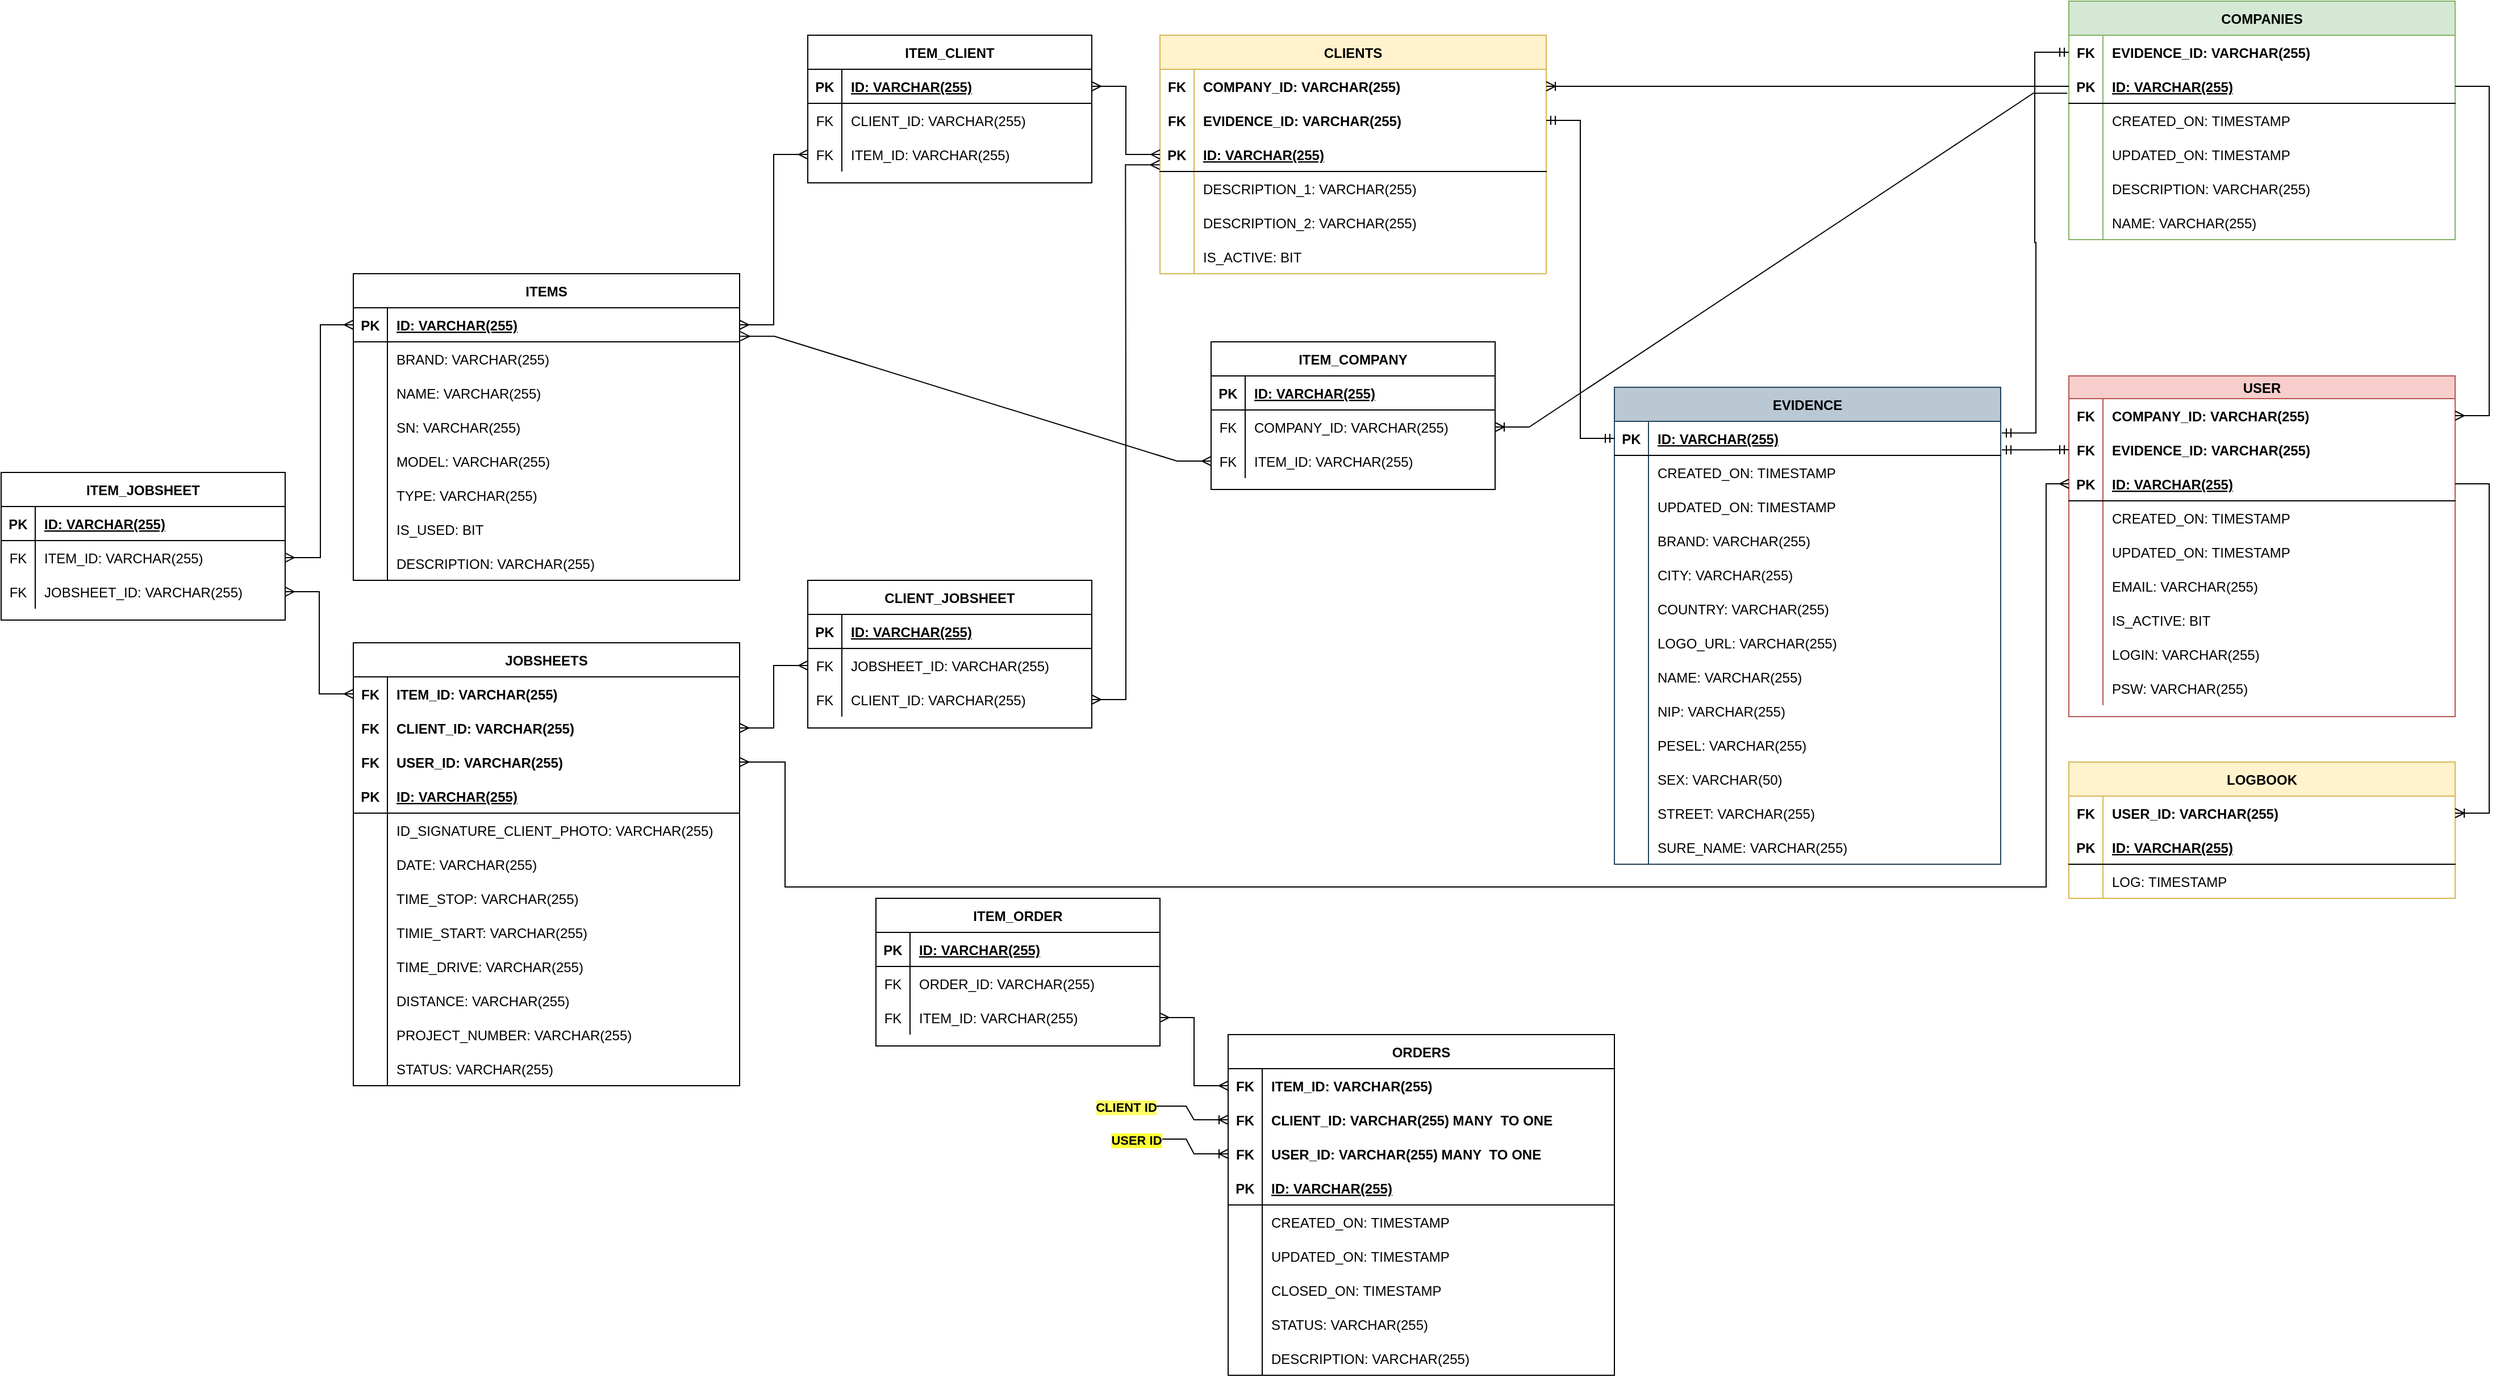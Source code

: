 <mxfile version="16.6.4" type="github">
  <diagram name="Db" id="9f46799a-70d6-7492-0946-bef42562c5a5">
    <mxGraphModel dx="2879" dy="490" grid="0" gridSize="10" guides="1" tooltips="1" connect="1" arrows="1" fold="1" page="0" pageScale="1" pageWidth="1100" pageHeight="850" background="none" math="0" shadow="0">
      <root>
        <mxCell id="0" />
        <mxCell id="1" parent="0" />
        <mxCell id="Ui5-Kudlpz7Bua1LDiOy-31" value="USER" style="shape=table;startSize=20;container=1;collapsible=1;childLayout=tableLayout;fixedRows=1;rowLines=0;fontStyle=1;align=center;resizeLast=1;fillColor=#f8cecc;strokeColor=#b85450;" vertex="1" parent="1">
          <mxGeometry x="-40" y="340" width="340" height="300" as="geometry" />
        </mxCell>
        <mxCell id="Ui5-Kudlpz7Bua1LDiOy-65" value="" style="shape=tableRow;horizontal=0;startSize=0;swimlaneHead=0;swimlaneBody=0;fillColor=none;collapsible=0;dropTarget=0;points=[[0,0.5],[1,0.5]];portConstraint=eastwest;top=0;left=0;right=0;bottom=0;" vertex="1" parent="Ui5-Kudlpz7Bua1LDiOy-31">
          <mxGeometry y="20" width="340" height="30" as="geometry" />
        </mxCell>
        <mxCell id="Ui5-Kudlpz7Bua1LDiOy-66" value="FK" style="shape=partialRectangle;connectable=0;fillColor=none;top=0;left=0;bottom=0;right=0;editable=1;overflow=hidden;fontStyle=1" vertex="1" parent="Ui5-Kudlpz7Bua1LDiOy-65">
          <mxGeometry width="30" height="30" as="geometry">
            <mxRectangle width="30" height="30" as="alternateBounds" />
          </mxGeometry>
        </mxCell>
        <mxCell id="Ui5-Kudlpz7Bua1LDiOy-67" value="COMPANY_ID: VARCHAR(255)" style="shape=partialRectangle;connectable=0;fillColor=none;top=0;left=0;bottom=0;right=0;align=left;spacingLeft=6;overflow=hidden;fontStyle=1" vertex="1" parent="Ui5-Kudlpz7Bua1LDiOy-65">
          <mxGeometry x="30" width="310" height="30" as="geometry">
            <mxRectangle width="310" height="30" as="alternateBounds" />
          </mxGeometry>
        </mxCell>
        <mxCell id="Ui5-Kudlpz7Bua1LDiOy-47" value="" style="shape=tableRow;horizontal=0;startSize=0;swimlaneHead=0;swimlaneBody=0;fillColor=none;collapsible=0;dropTarget=0;points=[[0,0.5],[1,0.5]];portConstraint=eastwest;top=0;left=0;right=0;bottom=0;" vertex="1" parent="Ui5-Kudlpz7Bua1LDiOy-31">
          <mxGeometry y="50" width="340" height="30" as="geometry" />
        </mxCell>
        <mxCell id="Ui5-Kudlpz7Bua1LDiOy-48" value="FK" style="shape=partialRectangle;connectable=0;fillColor=none;top=0;left=0;bottom=0;right=0;editable=1;overflow=hidden;fontStyle=1" vertex="1" parent="Ui5-Kudlpz7Bua1LDiOy-47">
          <mxGeometry width="30" height="30" as="geometry">
            <mxRectangle width="30" height="30" as="alternateBounds" />
          </mxGeometry>
        </mxCell>
        <mxCell id="Ui5-Kudlpz7Bua1LDiOy-49" value="EVIDENCE_ID: VARCHAR(255)" style="shape=partialRectangle;connectable=0;fillColor=none;top=0;left=0;bottom=0;right=0;align=left;spacingLeft=6;overflow=hidden;fontStyle=1" vertex="1" parent="Ui5-Kudlpz7Bua1LDiOy-47">
          <mxGeometry x="30" width="310" height="30" as="geometry">
            <mxRectangle width="310" height="30" as="alternateBounds" />
          </mxGeometry>
        </mxCell>
        <mxCell id="Ui5-Kudlpz7Bua1LDiOy-32" value="" style="shape=tableRow;horizontal=0;startSize=0;swimlaneHead=0;swimlaneBody=0;fillColor=none;collapsible=0;dropTarget=0;points=[[0,0.5],[1,0.5]];portConstraint=eastwest;top=0;left=0;right=0;bottom=1;" vertex="1" parent="Ui5-Kudlpz7Bua1LDiOy-31">
          <mxGeometry y="80" width="340" height="30" as="geometry" />
        </mxCell>
        <mxCell id="Ui5-Kudlpz7Bua1LDiOy-33" value="PK" style="shape=partialRectangle;connectable=0;fillColor=none;top=0;left=0;bottom=0;right=0;fontStyle=1;overflow=hidden;" vertex="1" parent="Ui5-Kudlpz7Bua1LDiOy-32">
          <mxGeometry width="30" height="30" as="geometry">
            <mxRectangle width="30" height="30" as="alternateBounds" />
          </mxGeometry>
        </mxCell>
        <mxCell id="Ui5-Kudlpz7Bua1LDiOy-34" value="ID: VARCHAR(255)" style="shape=partialRectangle;connectable=0;fillColor=none;top=0;left=0;bottom=0;right=0;align=left;spacingLeft=6;fontStyle=5;overflow=hidden;" vertex="1" parent="Ui5-Kudlpz7Bua1LDiOy-32">
          <mxGeometry x="30" width="310" height="30" as="geometry">
            <mxRectangle width="310" height="30" as="alternateBounds" />
          </mxGeometry>
        </mxCell>
        <mxCell id="Ui5-Kudlpz7Bua1LDiOy-35" value="" style="shape=tableRow;horizontal=0;startSize=0;swimlaneHead=0;swimlaneBody=0;fillColor=none;collapsible=0;dropTarget=0;points=[[0,0.5],[1,0.5]];portConstraint=eastwest;top=0;left=0;right=0;bottom=0;" vertex="1" parent="Ui5-Kudlpz7Bua1LDiOy-31">
          <mxGeometry y="110" width="340" height="30" as="geometry" />
        </mxCell>
        <mxCell id="Ui5-Kudlpz7Bua1LDiOy-36" value="" style="shape=partialRectangle;connectable=0;fillColor=none;top=0;left=0;bottom=0;right=0;editable=1;overflow=hidden;" vertex="1" parent="Ui5-Kudlpz7Bua1LDiOy-35">
          <mxGeometry width="30" height="30" as="geometry">
            <mxRectangle width="30" height="30" as="alternateBounds" />
          </mxGeometry>
        </mxCell>
        <mxCell id="Ui5-Kudlpz7Bua1LDiOy-37" value="CREATED_ON: TIMESTAMP" style="shape=partialRectangle;connectable=0;fillColor=none;top=0;left=0;bottom=0;right=0;align=left;spacingLeft=6;overflow=hidden;" vertex="1" parent="Ui5-Kudlpz7Bua1LDiOy-35">
          <mxGeometry x="30" width="310" height="30" as="geometry">
            <mxRectangle width="310" height="30" as="alternateBounds" />
          </mxGeometry>
        </mxCell>
        <mxCell id="Ui5-Kudlpz7Bua1LDiOy-38" value="" style="shape=tableRow;horizontal=0;startSize=0;swimlaneHead=0;swimlaneBody=0;fillColor=none;collapsible=0;dropTarget=0;points=[[0,0.5],[1,0.5]];portConstraint=eastwest;top=0;left=0;right=0;bottom=0;" vertex="1" parent="Ui5-Kudlpz7Bua1LDiOy-31">
          <mxGeometry y="140" width="340" height="30" as="geometry" />
        </mxCell>
        <mxCell id="Ui5-Kudlpz7Bua1LDiOy-39" value="" style="shape=partialRectangle;connectable=0;fillColor=none;top=0;left=0;bottom=0;right=0;editable=1;overflow=hidden;" vertex="1" parent="Ui5-Kudlpz7Bua1LDiOy-38">
          <mxGeometry width="30" height="30" as="geometry">
            <mxRectangle width="30" height="30" as="alternateBounds" />
          </mxGeometry>
        </mxCell>
        <mxCell id="Ui5-Kudlpz7Bua1LDiOy-40" value="UPDATED_ON: TIMESTAMP" style="shape=partialRectangle;connectable=0;fillColor=none;top=0;left=0;bottom=0;right=0;align=left;spacingLeft=6;overflow=hidden;" vertex="1" parent="Ui5-Kudlpz7Bua1LDiOy-38">
          <mxGeometry x="30" width="310" height="30" as="geometry">
            <mxRectangle width="310" height="30" as="alternateBounds" />
          </mxGeometry>
        </mxCell>
        <mxCell id="Ui5-Kudlpz7Bua1LDiOy-41" value="" style="shape=tableRow;horizontal=0;startSize=0;swimlaneHead=0;swimlaneBody=0;fillColor=none;collapsible=0;dropTarget=0;points=[[0,0.5],[1,0.5]];portConstraint=eastwest;top=0;left=0;right=0;bottom=0;" vertex="1" parent="Ui5-Kudlpz7Bua1LDiOy-31">
          <mxGeometry y="170" width="340" height="30" as="geometry" />
        </mxCell>
        <mxCell id="Ui5-Kudlpz7Bua1LDiOy-42" value="" style="shape=partialRectangle;connectable=0;fillColor=none;top=0;left=0;bottom=0;right=0;editable=1;overflow=hidden;" vertex="1" parent="Ui5-Kudlpz7Bua1LDiOy-41">
          <mxGeometry width="30" height="30" as="geometry">
            <mxRectangle width="30" height="30" as="alternateBounds" />
          </mxGeometry>
        </mxCell>
        <mxCell id="Ui5-Kudlpz7Bua1LDiOy-43" value="EMAIL: VARCHAR(255)" style="shape=partialRectangle;connectable=0;fillColor=none;top=0;left=0;bottom=0;right=0;align=left;spacingLeft=6;overflow=hidden;" vertex="1" parent="Ui5-Kudlpz7Bua1LDiOy-41">
          <mxGeometry x="30" width="310" height="30" as="geometry">
            <mxRectangle width="310" height="30" as="alternateBounds" />
          </mxGeometry>
        </mxCell>
        <mxCell id="Ui5-Kudlpz7Bua1LDiOy-44" value="" style="shape=tableRow;horizontal=0;startSize=0;swimlaneHead=0;swimlaneBody=0;fillColor=none;collapsible=0;dropTarget=0;points=[[0,0.5],[1,0.5]];portConstraint=eastwest;top=0;left=0;right=0;bottom=0;" vertex="1" parent="Ui5-Kudlpz7Bua1LDiOy-31">
          <mxGeometry y="200" width="340" height="30" as="geometry" />
        </mxCell>
        <mxCell id="Ui5-Kudlpz7Bua1LDiOy-45" value="" style="shape=partialRectangle;connectable=0;fillColor=none;top=0;left=0;bottom=0;right=0;editable=1;overflow=hidden;" vertex="1" parent="Ui5-Kudlpz7Bua1LDiOy-44">
          <mxGeometry width="30" height="30" as="geometry">
            <mxRectangle width="30" height="30" as="alternateBounds" />
          </mxGeometry>
        </mxCell>
        <mxCell id="Ui5-Kudlpz7Bua1LDiOy-46" value="IS_ACTIVE: BIT" style="shape=partialRectangle;connectable=0;fillColor=none;top=0;left=0;bottom=0;right=0;align=left;spacingLeft=6;overflow=hidden;" vertex="1" parent="Ui5-Kudlpz7Bua1LDiOy-44">
          <mxGeometry x="30" width="310" height="30" as="geometry">
            <mxRectangle width="310" height="30" as="alternateBounds" />
          </mxGeometry>
        </mxCell>
        <mxCell id="Ui5-Kudlpz7Bua1LDiOy-56" value="" style="shape=tableRow;horizontal=0;startSize=0;swimlaneHead=0;swimlaneBody=0;fillColor=none;collapsible=0;dropTarget=0;points=[[0,0.5],[1,0.5]];portConstraint=eastwest;top=0;left=0;right=0;bottom=0;" vertex="1" parent="Ui5-Kudlpz7Bua1LDiOy-31">
          <mxGeometry y="230" width="340" height="30" as="geometry" />
        </mxCell>
        <mxCell id="Ui5-Kudlpz7Bua1LDiOy-57" value="" style="shape=partialRectangle;connectable=0;fillColor=none;top=0;left=0;bottom=0;right=0;editable=1;overflow=hidden;" vertex="1" parent="Ui5-Kudlpz7Bua1LDiOy-56">
          <mxGeometry width="30" height="30" as="geometry">
            <mxRectangle width="30" height="30" as="alternateBounds" />
          </mxGeometry>
        </mxCell>
        <mxCell id="Ui5-Kudlpz7Bua1LDiOy-58" value="LOGIN: VARCHAR(255)" style="shape=partialRectangle;connectable=0;fillColor=none;top=0;left=0;bottom=0;right=0;align=left;spacingLeft=6;overflow=hidden;" vertex="1" parent="Ui5-Kudlpz7Bua1LDiOy-56">
          <mxGeometry x="30" width="310" height="30" as="geometry">
            <mxRectangle width="310" height="30" as="alternateBounds" />
          </mxGeometry>
        </mxCell>
        <mxCell id="Ui5-Kudlpz7Bua1LDiOy-59" value="" style="shape=tableRow;horizontal=0;startSize=0;swimlaneHead=0;swimlaneBody=0;fillColor=none;collapsible=0;dropTarget=0;points=[[0,0.5],[1,0.5]];portConstraint=eastwest;top=0;left=0;right=0;bottom=0;" vertex="1" parent="Ui5-Kudlpz7Bua1LDiOy-31">
          <mxGeometry y="260" width="340" height="30" as="geometry" />
        </mxCell>
        <mxCell id="Ui5-Kudlpz7Bua1LDiOy-60" value="" style="shape=partialRectangle;connectable=0;fillColor=none;top=0;left=0;bottom=0;right=0;editable=1;overflow=hidden;" vertex="1" parent="Ui5-Kudlpz7Bua1LDiOy-59">
          <mxGeometry width="30" height="30" as="geometry">
            <mxRectangle width="30" height="30" as="alternateBounds" />
          </mxGeometry>
        </mxCell>
        <mxCell id="Ui5-Kudlpz7Bua1LDiOy-61" value="PSW: VARCHAR(255)" style="shape=partialRectangle;connectable=0;fillColor=none;top=0;left=0;bottom=0;right=0;align=left;spacingLeft=6;overflow=hidden;" vertex="1" parent="Ui5-Kudlpz7Bua1LDiOy-59">
          <mxGeometry x="30" width="310" height="30" as="geometry">
            <mxRectangle width="310" height="30" as="alternateBounds" />
          </mxGeometry>
        </mxCell>
        <mxCell id="Ui5-Kudlpz7Bua1LDiOy-9" value="COMPANIES" style="shape=table;startSize=30;container=1;collapsible=1;childLayout=tableLayout;fixedRows=1;rowLines=0;fontStyle=1;align=center;resizeLast=1;fillColor=#d5e8d4;strokeColor=#82b366;" vertex="1" parent="1">
          <mxGeometry x="-40" y="10" width="340" height="210" as="geometry" />
        </mxCell>
        <mxCell id="Ui5-Kudlpz7Bua1LDiOy-25" value="" style="shape=tableRow;horizontal=0;startSize=0;swimlaneHead=0;swimlaneBody=0;fillColor=none;collapsible=0;dropTarget=0;points=[[0,0.5],[1,0.5]];portConstraint=eastwest;top=0;left=0;right=0;bottom=0;" vertex="1" parent="Ui5-Kudlpz7Bua1LDiOy-9">
          <mxGeometry y="30" width="340" height="30" as="geometry" />
        </mxCell>
        <mxCell id="Ui5-Kudlpz7Bua1LDiOy-26" value="FK" style="shape=partialRectangle;connectable=0;fillColor=none;top=0;left=0;bottom=0;right=0;editable=1;overflow=hidden;fontStyle=1" vertex="1" parent="Ui5-Kudlpz7Bua1LDiOy-25">
          <mxGeometry width="30" height="30" as="geometry">
            <mxRectangle width="30" height="30" as="alternateBounds" />
          </mxGeometry>
        </mxCell>
        <mxCell id="Ui5-Kudlpz7Bua1LDiOy-27" value="EVIDENCE_ID: VARCHAR(255)" style="shape=partialRectangle;connectable=0;fillColor=none;top=0;left=0;bottom=0;right=0;align=left;spacingLeft=6;overflow=hidden;fontStyle=1" vertex="1" parent="Ui5-Kudlpz7Bua1LDiOy-25">
          <mxGeometry x="30" width="310" height="30" as="geometry">
            <mxRectangle width="310" height="30" as="alternateBounds" />
          </mxGeometry>
        </mxCell>
        <mxCell id="Ui5-Kudlpz7Bua1LDiOy-10" value="" style="shape=tableRow;horizontal=0;startSize=0;swimlaneHead=0;swimlaneBody=0;fillColor=none;collapsible=0;dropTarget=0;points=[[0,0.5],[1,0.5]];portConstraint=eastwest;top=0;left=0;right=0;bottom=1;" vertex="1" parent="Ui5-Kudlpz7Bua1LDiOy-9">
          <mxGeometry y="60" width="340" height="30" as="geometry" />
        </mxCell>
        <mxCell id="Ui5-Kudlpz7Bua1LDiOy-11" value="PK" style="shape=partialRectangle;connectable=0;fillColor=none;top=0;left=0;bottom=0;right=0;fontStyle=1;overflow=hidden;" vertex="1" parent="Ui5-Kudlpz7Bua1LDiOy-10">
          <mxGeometry width="30" height="30" as="geometry">
            <mxRectangle width="30" height="30" as="alternateBounds" />
          </mxGeometry>
        </mxCell>
        <mxCell id="Ui5-Kudlpz7Bua1LDiOy-12" value="ID: VARCHAR(255)" style="shape=partialRectangle;connectable=0;fillColor=none;top=0;left=0;bottom=0;right=0;align=left;spacingLeft=6;fontStyle=5;overflow=hidden;" vertex="1" parent="Ui5-Kudlpz7Bua1LDiOy-10">
          <mxGeometry x="30" width="310" height="30" as="geometry">
            <mxRectangle width="310" height="30" as="alternateBounds" />
          </mxGeometry>
        </mxCell>
        <mxCell id="Ui5-Kudlpz7Bua1LDiOy-13" value="" style="shape=tableRow;horizontal=0;startSize=0;swimlaneHead=0;swimlaneBody=0;fillColor=none;collapsible=0;dropTarget=0;points=[[0,0.5],[1,0.5]];portConstraint=eastwest;top=0;left=0;right=0;bottom=0;" vertex="1" parent="Ui5-Kudlpz7Bua1LDiOy-9">
          <mxGeometry y="90" width="340" height="30" as="geometry" />
        </mxCell>
        <mxCell id="Ui5-Kudlpz7Bua1LDiOy-14" value="" style="shape=partialRectangle;connectable=0;fillColor=none;top=0;left=0;bottom=0;right=0;editable=1;overflow=hidden;" vertex="1" parent="Ui5-Kudlpz7Bua1LDiOy-13">
          <mxGeometry width="30" height="30" as="geometry">
            <mxRectangle width="30" height="30" as="alternateBounds" />
          </mxGeometry>
        </mxCell>
        <mxCell id="Ui5-Kudlpz7Bua1LDiOy-15" value="CREATED_ON: TIMESTAMP" style="shape=partialRectangle;connectable=0;fillColor=none;top=0;left=0;bottom=0;right=0;align=left;spacingLeft=6;overflow=hidden;" vertex="1" parent="Ui5-Kudlpz7Bua1LDiOy-13">
          <mxGeometry x="30" width="310" height="30" as="geometry">
            <mxRectangle width="310" height="30" as="alternateBounds" />
          </mxGeometry>
        </mxCell>
        <mxCell id="Ui5-Kudlpz7Bua1LDiOy-16" value="" style="shape=tableRow;horizontal=0;startSize=0;swimlaneHead=0;swimlaneBody=0;fillColor=none;collapsible=0;dropTarget=0;points=[[0,0.5],[1,0.5]];portConstraint=eastwest;top=0;left=0;right=0;bottom=0;" vertex="1" parent="Ui5-Kudlpz7Bua1LDiOy-9">
          <mxGeometry y="120" width="340" height="30" as="geometry" />
        </mxCell>
        <mxCell id="Ui5-Kudlpz7Bua1LDiOy-17" value="" style="shape=partialRectangle;connectable=0;fillColor=none;top=0;left=0;bottom=0;right=0;editable=1;overflow=hidden;" vertex="1" parent="Ui5-Kudlpz7Bua1LDiOy-16">
          <mxGeometry width="30" height="30" as="geometry">
            <mxRectangle width="30" height="30" as="alternateBounds" />
          </mxGeometry>
        </mxCell>
        <mxCell id="Ui5-Kudlpz7Bua1LDiOy-18" value="UPDATED_ON: TIMESTAMP" style="shape=partialRectangle;connectable=0;fillColor=none;top=0;left=0;bottom=0;right=0;align=left;spacingLeft=6;overflow=hidden;" vertex="1" parent="Ui5-Kudlpz7Bua1LDiOy-16">
          <mxGeometry x="30" width="310" height="30" as="geometry">
            <mxRectangle width="310" height="30" as="alternateBounds" />
          </mxGeometry>
        </mxCell>
        <mxCell id="Ui5-Kudlpz7Bua1LDiOy-19" value="" style="shape=tableRow;horizontal=0;startSize=0;swimlaneHead=0;swimlaneBody=0;fillColor=none;collapsible=0;dropTarget=0;points=[[0,0.5],[1,0.5]];portConstraint=eastwest;top=0;left=0;right=0;bottom=0;" vertex="1" parent="Ui5-Kudlpz7Bua1LDiOy-9">
          <mxGeometry y="150" width="340" height="30" as="geometry" />
        </mxCell>
        <mxCell id="Ui5-Kudlpz7Bua1LDiOy-20" value="" style="shape=partialRectangle;connectable=0;fillColor=none;top=0;left=0;bottom=0;right=0;editable=1;overflow=hidden;" vertex="1" parent="Ui5-Kudlpz7Bua1LDiOy-19">
          <mxGeometry width="30" height="30" as="geometry">
            <mxRectangle width="30" height="30" as="alternateBounds" />
          </mxGeometry>
        </mxCell>
        <mxCell id="Ui5-Kudlpz7Bua1LDiOy-21" value="DESCRIPTION: VARCHAR(255)" style="shape=partialRectangle;connectable=0;fillColor=none;top=0;left=0;bottom=0;right=0;align=left;spacingLeft=6;overflow=hidden;" vertex="1" parent="Ui5-Kudlpz7Bua1LDiOy-19">
          <mxGeometry x="30" width="310" height="30" as="geometry">
            <mxRectangle width="310" height="30" as="alternateBounds" />
          </mxGeometry>
        </mxCell>
        <mxCell id="Ui5-Kudlpz7Bua1LDiOy-22" value="" style="shape=tableRow;horizontal=0;startSize=0;swimlaneHead=0;swimlaneBody=0;fillColor=none;collapsible=0;dropTarget=0;points=[[0,0.5],[1,0.5]];portConstraint=eastwest;top=0;left=0;right=0;bottom=0;" vertex="1" parent="Ui5-Kudlpz7Bua1LDiOy-9">
          <mxGeometry y="180" width="340" height="30" as="geometry" />
        </mxCell>
        <mxCell id="Ui5-Kudlpz7Bua1LDiOy-23" value="" style="shape=partialRectangle;connectable=0;fillColor=none;top=0;left=0;bottom=0;right=0;editable=1;overflow=hidden;" vertex="1" parent="Ui5-Kudlpz7Bua1LDiOy-22">
          <mxGeometry width="30" height="30" as="geometry">
            <mxRectangle width="30" height="30" as="alternateBounds" />
          </mxGeometry>
        </mxCell>
        <mxCell id="Ui5-Kudlpz7Bua1LDiOy-24" value="NAME: VARCHAR(255)" style="shape=partialRectangle;connectable=0;fillColor=none;top=0;left=0;bottom=0;right=0;align=left;spacingLeft=6;overflow=hidden;" vertex="1" parent="Ui5-Kudlpz7Bua1LDiOy-22">
          <mxGeometry x="30" width="310" height="30" as="geometry">
            <mxRectangle width="310" height="30" as="alternateBounds" />
          </mxGeometry>
        </mxCell>
        <mxCell id="Ui5-Kudlpz7Bua1LDiOy-68" value="" style="edgeStyle=entityRelationEdgeStyle;fontSize=12;html=1;endArrow=ERmany;rounded=0;" edge="1" parent="1" source="Ui5-Kudlpz7Bua1LDiOy-10" target="Ui5-Kudlpz7Bua1LDiOy-65">
          <mxGeometry width="100" height="100" relative="1" as="geometry">
            <mxPoint x="500" y="290" as="sourcePoint" />
            <mxPoint x="600" y="190" as="targetPoint" />
          </mxGeometry>
        </mxCell>
        <mxCell id="Ui5-Kudlpz7Bua1LDiOy-69" value="EVIDENCE" style="shape=table;startSize=30;container=1;collapsible=1;childLayout=tableLayout;fixedRows=1;rowLines=0;fontStyle=1;align=center;resizeLast=1;fillColor=#bac8d3;strokeColor=#23445d;" vertex="1" parent="1">
          <mxGeometry x="-440" y="350" width="340" height="420" as="geometry">
            <mxRectangle x="-320" y="270" width="90" height="30" as="alternateBounds" />
          </mxGeometry>
        </mxCell>
        <mxCell id="Ui5-Kudlpz7Bua1LDiOy-73" value="" style="shape=tableRow;horizontal=0;startSize=0;swimlaneHead=0;swimlaneBody=0;fillColor=none;collapsible=0;dropTarget=0;points=[[0,0.5],[1,0.5]];portConstraint=eastwest;top=0;left=0;right=0;bottom=1;" vertex="1" parent="Ui5-Kudlpz7Bua1LDiOy-69">
          <mxGeometry y="30" width="340" height="30" as="geometry" />
        </mxCell>
        <mxCell id="Ui5-Kudlpz7Bua1LDiOy-74" value="PK" style="shape=partialRectangle;connectable=0;fillColor=none;top=0;left=0;bottom=0;right=0;fontStyle=1;overflow=hidden;" vertex="1" parent="Ui5-Kudlpz7Bua1LDiOy-73">
          <mxGeometry width="30" height="30" as="geometry">
            <mxRectangle width="30" height="30" as="alternateBounds" />
          </mxGeometry>
        </mxCell>
        <mxCell id="Ui5-Kudlpz7Bua1LDiOy-75" value="ID: VARCHAR(255)" style="shape=partialRectangle;connectable=0;fillColor=none;top=0;left=0;bottom=0;right=0;align=left;spacingLeft=6;fontStyle=5;overflow=hidden;" vertex="1" parent="Ui5-Kudlpz7Bua1LDiOy-73">
          <mxGeometry x="30" width="310" height="30" as="geometry">
            <mxRectangle width="310" height="30" as="alternateBounds" />
          </mxGeometry>
        </mxCell>
        <mxCell id="Ui5-Kudlpz7Bua1LDiOy-76" value="" style="shape=tableRow;horizontal=0;startSize=0;swimlaneHead=0;swimlaneBody=0;fillColor=none;collapsible=0;dropTarget=0;points=[[0,0.5],[1,0.5]];portConstraint=eastwest;top=0;left=0;right=0;bottom=0;" vertex="1" parent="Ui5-Kudlpz7Bua1LDiOy-69">
          <mxGeometry y="60" width="340" height="30" as="geometry" />
        </mxCell>
        <mxCell id="Ui5-Kudlpz7Bua1LDiOy-77" value="" style="shape=partialRectangle;connectable=0;fillColor=none;top=0;left=0;bottom=0;right=0;editable=1;overflow=hidden;" vertex="1" parent="Ui5-Kudlpz7Bua1LDiOy-76">
          <mxGeometry width="30" height="30" as="geometry">
            <mxRectangle width="30" height="30" as="alternateBounds" />
          </mxGeometry>
        </mxCell>
        <mxCell id="Ui5-Kudlpz7Bua1LDiOy-78" value="CREATED_ON: TIMESTAMP" style="shape=partialRectangle;connectable=0;fillColor=none;top=0;left=0;bottom=0;right=0;align=left;spacingLeft=6;overflow=hidden;" vertex="1" parent="Ui5-Kudlpz7Bua1LDiOy-76">
          <mxGeometry x="30" width="310" height="30" as="geometry">
            <mxRectangle width="310" height="30" as="alternateBounds" />
          </mxGeometry>
        </mxCell>
        <mxCell id="Ui5-Kudlpz7Bua1LDiOy-79" value="" style="shape=tableRow;horizontal=0;startSize=0;swimlaneHead=0;swimlaneBody=0;fillColor=none;collapsible=0;dropTarget=0;points=[[0,0.5],[1,0.5]];portConstraint=eastwest;top=0;left=0;right=0;bottom=0;" vertex="1" parent="Ui5-Kudlpz7Bua1LDiOy-69">
          <mxGeometry y="90" width="340" height="30" as="geometry" />
        </mxCell>
        <mxCell id="Ui5-Kudlpz7Bua1LDiOy-80" value="" style="shape=partialRectangle;connectable=0;fillColor=none;top=0;left=0;bottom=0;right=0;editable=1;overflow=hidden;" vertex="1" parent="Ui5-Kudlpz7Bua1LDiOy-79">
          <mxGeometry width="30" height="30" as="geometry">
            <mxRectangle width="30" height="30" as="alternateBounds" />
          </mxGeometry>
        </mxCell>
        <mxCell id="Ui5-Kudlpz7Bua1LDiOy-81" value="UPDATED_ON: TIMESTAMP" style="shape=partialRectangle;connectable=0;fillColor=none;top=0;left=0;bottom=0;right=0;align=left;spacingLeft=6;overflow=hidden;" vertex="1" parent="Ui5-Kudlpz7Bua1LDiOy-79">
          <mxGeometry x="30" width="310" height="30" as="geometry">
            <mxRectangle width="310" height="30" as="alternateBounds" />
          </mxGeometry>
        </mxCell>
        <mxCell id="Ui5-Kudlpz7Bua1LDiOy-82" value="" style="shape=tableRow;horizontal=0;startSize=0;swimlaneHead=0;swimlaneBody=0;fillColor=none;collapsible=0;dropTarget=0;points=[[0,0.5],[1,0.5]];portConstraint=eastwest;top=0;left=0;right=0;bottom=0;" vertex="1" parent="Ui5-Kudlpz7Bua1LDiOy-69">
          <mxGeometry y="120" width="340" height="30" as="geometry" />
        </mxCell>
        <mxCell id="Ui5-Kudlpz7Bua1LDiOy-83" value="" style="shape=partialRectangle;connectable=0;fillColor=none;top=0;left=0;bottom=0;right=0;editable=1;overflow=hidden;" vertex="1" parent="Ui5-Kudlpz7Bua1LDiOy-82">
          <mxGeometry width="30" height="30" as="geometry">
            <mxRectangle width="30" height="30" as="alternateBounds" />
          </mxGeometry>
        </mxCell>
        <mxCell id="Ui5-Kudlpz7Bua1LDiOy-84" value="BRAND: VARCHAR(255)" style="shape=partialRectangle;connectable=0;fillColor=none;top=0;left=0;bottom=0;right=0;align=left;spacingLeft=6;overflow=hidden;" vertex="1" parent="Ui5-Kudlpz7Bua1LDiOy-82">
          <mxGeometry x="30" width="310" height="30" as="geometry">
            <mxRectangle width="310" height="30" as="alternateBounds" />
          </mxGeometry>
        </mxCell>
        <mxCell id="Ui5-Kudlpz7Bua1LDiOy-85" value="" style="shape=tableRow;horizontal=0;startSize=0;swimlaneHead=0;swimlaneBody=0;fillColor=none;collapsible=0;dropTarget=0;points=[[0,0.5],[1,0.5]];portConstraint=eastwest;top=0;left=0;right=0;bottom=0;" vertex="1" parent="Ui5-Kudlpz7Bua1LDiOy-69">
          <mxGeometry y="150" width="340" height="30" as="geometry" />
        </mxCell>
        <mxCell id="Ui5-Kudlpz7Bua1LDiOy-86" value="" style="shape=partialRectangle;connectable=0;fillColor=none;top=0;left=0;bottom=0;right=0;editable=1;overflow=hidden;" vertex="1" parent="Ui5-Kudlpz7Bua1LDiOy-85">
          <mxGeometry width="30" height="30" as="geometry">
            <mxRectangle width="30" height="30" as="alternateBounds" />
          </mxGeometry>
        </mxCell>
        <mxCell id="Ui5-Kudlpz7Bua1LDiOy-87" value="CITY: VARCHAR(255)" style="shape=partialRectangle;connectable=0;fillColor=none;top=0;left=0;bottom=0;right=0;align=left;spacingLeft=6;overflow=hidden;" vertex="1" parent="Ui5-Kudlpz7Bua1LDiOy-85">
          <mxGeometry x="30" width="310" height="30" as="geometry">
            <mxRectangle width="310" height="30" as="alternateBounds" />
          </mxGeometry>
        </mxCell>
        <mxCell id="Ui5-Kudlpz7Bua1LDiOy-88" value="" style="shape=tableRow;horizontal=0;startSize=0;swimlaneHead=0;swimlaneBody=0;fillColor=none;collapsible=0;dropTarget=0;points=[[0,0.5],[1,0.5]];portConstraint=eastwest;top=0;left=0;right=0;bottom=0;" vertex="1" parent="Ui5-Kudlpz7Bua1LDiOy-69">
          <mxGeometry y="180" width="340" height="30" as="geometry" />
        </mxCell>
        <mxCell id="Ui5-Kudlpz7Bua1LDiOy-89" value="" style="shape=partialRectangle;connectable=0;fillColor=none;top=0;left=0;bottom=0;right=0;editable=1;overflow=hidden;" vertex="1" parent="Ui5-Kudlpz7Bua1LDiOy-88">
          <mxGeometry width="30" height="30" as="geometry">
            <mxRectangle width="30" height="30" as="alternateBounds" />
          </mxGeometry>
        </mxCell>
        <mxCell id="Ui5-Kudlpz7Bua1LDiOy-90" value="COUNTRY: VARCHAR(255)" style="shape=partialRectangle;connectable=0;fillColor=none;top=0;left=0;bottom=0;right=0;align=left;spacingLeft=6;overflow=hidden;" vertex="1" parent="Ui5-Kudlpz7Bua1LDiOy-88">
          <mxGeometry x="30" width="310" height="30" as="geometry">
            <mxRectangle width="310" height="30" as="alternateBounds" />
          </mxGeometry>
        </mxCell>
        <mxCell id="Ui5-Kudlpz7Bua1LDiOy-91" value="" style="shape=tableRow;horizontal=0;startSize=0;swimlaneHead=0;swimlaneBody=0;fillColor=none;collapsible=0;dropTarget=0;points=[[0,0.5],[1,0.5]];portConstraint=eastwest;top=0;left=0;right=0;bottom=0;" vertex="1" parent="Ui5-Kudlpz7Bua1LDiOy-69">
          <mxGeometry y="210" width="340" height="30" as="geometry" />
        </mxCell>
        <mxCell id="Ui5-Kudlpz7Bua1LDiOy-92" value="" style="shape=partialRectangle;connectable=0;fillColor=none;top=0;left=0;bottom=0;right=0;editable=1;overflow=hidden;" vertex="1" parent="Ui5-Kudlpz7Bua1LDiOy-91">
          <mxGeometry width="30" height="30" as="geometry">
            <mxRectangle width="30" height="30" as="alternateBounds" />
          </mxGeometry>
        </mxCell>
        <mxCell id="Ui5-Kudlpz7Bua1LDiOy-93" value="LOGO_URL: VARCHAR(255)" style="shape=partialRectangle;connectable=0;fillColor=none;top=0;left=0;bottom=0;right=0;align=left;spacingLeft=6;overflow=hidden;" vertex="1" parent="Ui5-Kudlpz7Bua1LDiOy-91">
          <mxGeometry x="30" width="310" height="30" as="geometry">
            <mxRectangle width="310" height="30" as="alternateBounds" />
          </mxGeometry>
        </mxCell>
        <mxCell id="Ui5-Kudlpz7Bua1LDiOy-94" value="" style="shape=tableRow;horizontal=0;startSize=0;swimlaneHead=0;swimlaneBody=0;fillColor=none;collapsible=0;dropTarget=0;points=[[0,0.5],[1,0.5]];portConstraint=eastwest;top=0;left=0;right=0;bottom=0;" vertex="1" parent="Ui5-Kudlpz7Bua1LDiOy-69">
          <mxGeometry y="240" width="340" height="30" as="geometry" />
        </mxCell>
        <mxCell id="Ui5-Kudlpz7Bua1LDiOy-95" value="" style="shape=partialRectangle;connectable=0;fillColor=none;top=0;left=0;bottom=0;right=0;editable=1;overflow=hidden;" vertex="1" parent="Ui5-Kudlpz7Bua1LDiOy-94">
          <mxGeometry width="30" height="30" as="geometry">
            <mxRectangle width="30" height="30" as="alternateBounds" />
          </mxGeometry>
        </mxCell>
        <mxCell id="Ui5-Kudlpz7Bua1LDiOy-96" value="NAME: VARCHAR(255)" style="shape=partialRectangle;connectable=0;fillColor=none;top=0;left=0;bottom=0;right=0;align=left;spacingLeft=6;overflow=hidden;" vertex="1" parent="Ui5-Kudlpz7Bua1LDiOy-94">
          <mxGeometry x="30" width="310" height="30" as="geometry">
            <mxRectangle width="310" height="30" as="alternateBounds" />
          </mxGeometry>
        </mxCell>
        <mxCell id="Ui5-Kudlpz7Bua1LDiOy-97" value="" style="shape=tableRow;horizontal=0;startSize=0;swimlaneHead=0;swimlaneBody=0;fillColor=none;collapsible=0;dropTarget=0;points=[[0,0.5],[1,0.5]];portConstraint=eastwest;top=0;left=0;right=0;bottom=0;" vertex="1" parent="Ui5-Kudlpz7Bua1LDiOy-69">
          <mxGeometry y="270" width="340" height="30" as="geometry" />
        </mxCell>
        <mxCell id="Ui5-Kudlpz7Bua1LDiOy-98" value="" style="shape=partialRectangle;connectable=0;fillColor=none;top=0;left=0;bottom=0;right=0;editable=1;overflow=hidden;" vertex="1" parent="Ui5-Kudlpz7Bua1LDiOy-97">
          <mxGeometry width="30" height="30" as="geometry">
            <mxRectangle width="30" height="30" as="alternateBounds" />
          </mxGeometry>
        </mxCell>
        <mxCell id="Ui5-Kudlpz7Bua1LDiOy-99" value="NIP: VARCHAR(255)" style="shape=partialRectangle;connectable=0;fillColor=none;top=0;left=0;bottom=0;right=0;align=left;spacingLeft=6;overflow=hidden;" vertex="1" parent="Ui5-Kudlpz7Bua1LDiOy-97">
          <mxGeometry x="30" width="310" height="30" as="geometry">
            <mxRectangle width="310" height="30" as="alternateBounds" />
          </mxGeometry>
        </mxCell>
        <mxCell id="Ui5-Kudlpz7Bua1LDiOy-100" value="" style="shape=tableRow;horizontal=0;startSize=0;swimlaneHead=0;swimlaneBody=0;fillColor=none;collapsible=0;dropTarget=0;points=[[0,0.5],[1,0.5]];portConstraint=eastwest;top=0;left=0;right=0;bottom=0;" vertex="1" parent="Ui5-Kudlpz7Bua1LDiOy-69">
          <mxGeometry y="300" width="340" height="30" as="geometry" />
        </mxCell>
        <mxCell id="Ui5-Kudlpz7Bua1LDiOy-101" value="" style="shape=partialRectangle;connectable=0;fillColor=none;top=0;left=0;bottom=0;right=0;editable=1;overflow=hidden;" vertex="1" parent="Ui5-Kudlpz7Bua1LDiOy-100">
          <mxGeometry width="30" height="30" as="geometry">
            <mxRectangle width="30" height="30" as="alternateBounds" />
          </mxGeometry>
        </mxCell>
        <mxCell id="Ui5-Kudlpz7Bua1LDiOy-102" value="PESEL: VARCHAR(255)" style="shape=partialRectangle;connectable=0;fillColor=none;top=0;left=0;bottom=0;right=0;align=left;spacingLeft=6;overflow=hidden;" vertex="1" parent="Ui5-Kudlpz7Bua1LDiOy-100">
          <mxGeometry x="30" width="310" height="30" as="geometry">
            <mxRectangle width="310" height="30" as="alternateBounds" />
          </mxGeometry>
        </mxCell>
        <mxCell id="Ui5-Kudlpz7Bua1LDiOy-103" value="" style="shape=tableRow;horizontal=0;startSize=0;swimlaneHead=0;swimlaneBody=0;fillColor=none;collapsible=0;dropTarget=0;points=[[0,0.5],[1,0.5]];portConstraint=eastwest;top=0;left=0;right=0;bottom=0;" vertex="1" parent="Ui5-Kudlpz7Bua1LDiOy-69">
          <mxGeometry y="330" width="340" height="30" as="geometry" />
        </mxCell>
        <mxCell id="Ui5-Kudlpz7Bua1LDiOy-104" value="" style="shape=partialRectangle;connectable=0;fillColor=none;top=0;left=0;bottom=0;right=0;editable=1;overflow=hidden;" vertex="1" parent="Ui5-Kudlpz7Bua1LDiOy-103">
          <mxGeometry width="30" height="30" as="geometry">
            <mxRectangle width="30" height="30" as="alternateBounds" />
          </mxGeometry>
        </mxCell>
        <mxCell id="Ui5-Kudlpz7Bua1LDiOy-105" value="SEX: VARCHAR(50)" style="shape=partialRectangle;connectable=0;fillColor=none;top=0;left=0;bottom=0;right=0;align=left;spacingLeft=6;overflow=hidden;" vertex="1" parent="Ui5-Kudlpz7Bua1LDiOy-103">
          <mxGeometry x="30" width="310" height="30" as="geometry">
            <mxRectangle width="310" height="30" as="alternateBounds" />
          </mxGeometry>
        </mxCell>
        <mxCell id="Ui5-Kudlpz7Bua1LDiOy-106" value="" style="shape=tableRow;horizontal=0;startSize=0;swimlaneHead=0;swimlaneBody=0;fillColor=none;collapsible=0;dropTarget=0;points=[[0,0.5],[1,0.5]];portConstraint=eastwest;top=0;left=0;right=0;bottom=0;" vertex="1" parent="Ui5-Kudlpz7Bua1LDiOy-69">
          <mxGeometry y="360" width="340" height="30" as="geometry" />
        </mxCell>
        <mxCell id="Ui5-Kudlpz7Bua1LDiOy-107" value="" style="shape=partialRectangle;connectable=0;fillColor=none;top=0;left=0;bottom=0;right=0;editable=1;overflow=hidden;" vertex="1" parent="Ui5-Kudlpz7Bua1LDiOy-106">
          <mxGeometry width="30" height="30" as="geometry">
            <mxRectangle width="30" height="30" as="alternateBounds" />
          </mxGeometry>
        </mxCell>
        <mxCell id="Ui5-Kudlpz7Bua1LDiOy-108" value="STREET: VARCHAR(255)" style="shape=partialRectangle;connectable=0;fillColor=none;top=0;left=0;bottom=0;right=0;align=left;spacingLeft=6;overflow=hidden;" vertex="1" parent="Ui5-Kudlpz7Bua1LDiOy-106">
          <mxGeometry x="30" width="310" height="30" as="geometry">
            <mxRectangle width="310" height="30" as="alternateBounds" />
          </mxGeometry>
        </mxCell>
        <mxCell id="Ui5-Kudlpz7Bua1LDiOy-109" value="" style="shape=tableRow;horizontal=0;startSize=0;swimlaneHead=0;swimlaneBody=0;fillColor=none;collapsible=0;dropTarget=0;points=[[0,0.5],[1,0.5]];portConstraint=eastwest;top=0;left=0;right=0;bottom=0;" vertex="1" parent="Ui5-Kudlpz7Bua1LDiOy-69">
          <mxGeometry y="390" width="340" height="30" as="geometry" />
        </mxCell>
        <mxCell id="Ui5-Kudlpz7Bua1LDiOy-110" value="" style="shape=partialRectangle;connectable=0;fillColor=none;top=0;left=0;bottom=0;right=0;editable=1;overflow=hidden;" vertex="1" parent="Ui5-Kudlpz7Bua1LDiOy-109">
          <mxGeometry width="30" height="30" as="geometry">
            <mxRectangle width="30" height="30" as="alternateBounds" />
          </mxGeometry>
        </mxCell>
        <mxCell id="Ui5-Kudlpz7Bua1LDiOy-111" value="SURE_NAME: VARCHAR(255)" style="shape=partialRectangle;connectable=0;fillColor=none;top=0;left=0;bottom=0;right=0;align=left;spacingLeft=6;overflow=hidden;" vertex="1" parent="Ui5-Kudlpz7Bua1LDiOy-109">
          <mxGeometry x="30" width="310" height="30" as="geometry">
            <mxRectangle width="310" height="30" as="alternateBounds" />
          </mxGeometry>
        </mxCell>
        <mxCell id="Ui5-Kudlpz7Bua1LDiOy-115" value="" style="edgeStyle=entityRelationEdgeStyle;fontSize=12;html=1;endArrow=ERmandOne;startArrow=ERmandOne;rounded=0;exitX=1.003;exitY=0.839;exitDx=0;exitDy=0;exitPerimeter=0;" edge="1" parent="1" source="Ui5-Kudlpz7Bua1LDiOy-73" target="Ui5-Kudlpz7Bua1LDiOy-47">
          <mxGeometry width="100" height="100" relative="1" as="geometry">
            <mxPoint x="500" y="290" as="sourcePoint" />
            <mxPoint x="600" y="190" as="targetPoint" />
          </mxGeometry>
        </mxCell>
        <mxCell id="Ui5-Kudlpz7Bua1LDiOy-117" value="" style="edgeStyle=entityRelationEdgeStyle;fontSize=12;html=1;endArrow=ERmandOne;startArrow=ERmandOne;rounded=0;entryX=0;entryY=0.5;entryDx=0;entryDy=0;exitX=1.003;exitY=0.341;exitDx=0;exitDy=0;exitPerimeter=0;" edge="1" parent="1" source="Ui5-Kudlpz7Bua1LDiOy-73" target="Ui5-Kudlpz7Bua1LDiOy-25">
          <mxGeometry width="100" height="100" relative="1" as="geometry">
            <mxPoint x="-106" y="395" as="sourcePoint" />
            <mxPoint x="600" y="190" as="targetPoint" />
          </mxGeometry>
        </mxCell>
        <mxCell id="Ui5-Kudlpz7Bua1LDiOy-158" value="LOGBOOK" style="shape=table;startSize=30;container=1;collapsible=1;childLayout=tableLayout;fixedRows=1;rowLines=0;fontStyle=1;align=center;resizeLast=1;fillColor=#fff2cc;strokeColor=#d6b656;" vertex="1" parent="1">
          <mxGeometry x="-40" y="680" width="340" height="120" as="geometry" />
        </mxCell>
        <mxCell id="Ui5-Kudlpz7Bua1LDiOy-159" value="" style="shape=tableRow;horizontal=0;startSize=0;swimlaneHead=0;swimlaneBody=0;fillColor=none;collapsible=0;dropTarget=0;points=[[0,0.5],[1,0.5]];portConstraint=eastwest;top=0;left=0;right=0;bottom=0;" vertex="1" parent="Ui5-Kudlpz7Bua1LDiOy-158">
          <mxGeometry y="30" width="340" height="30" as="geometry" />
        </mxCell>
        <mxCell id="Ui5-Kudlpz7Bua1LDiOy-160" value="FK" style="shape=partialRectangle;connectable=0;fillColor=none;top=0;left=0;bottom=0;right=0;editable=1;overflow=hidden;fontStyle=1" vertex="1" parent="Ui5-Kudlpz7Bua1LDiOy-159">
          <mxGeometry width="30" height="30" as="geometry">
            <mxRectangle width="30" height="30" as="alternateBounds" />
          </mxGeometry>
        </mxCell>
        <mxCell id="Ui5-Kudlpz7Bua1LDiOy-161" value="USER_ID: VARCHAR(255)" style="shape=partialRectangle;connectable=0;fillColor=none;top=0;left=0;bottom=0;right=0;align=left;spacingLeft=6;overflow=hidden;fontStyle=1" vertex="1" parent="Ui5-Kudlpz7Bua1LDiOy-159">
          <mxGeometry x="30" width="310" height="30" as="geometry">
            <mxRectangle width="310" height="30" as="alternateBounds" />
          </mxGeometry>
        </mxCell>
        <mxCell id="Ui5-Kudlpz7Bua1LDiOy-162" value="" style="shape=tableRow;horizontal=0;startSize=0;swimlaneHead=0;swimlaneBody=0;fillColor=none;collapsible=0;dropTarget=0;points=[[0,0.5],[1,0.5]];portConstraint=eastwest;top=0;left=0;right=0;bottom=1;" vertex="1" parent="Ui5-Kudlpz7Bua1LDiOy-158">
          <mxGeometry y="60" width="340" height="30" as="geometry" />
        </mxCell>
        <mxCell id="Ui5-Kudlpz7Bua1LDiOy-163" value="PK" style="shape=partialRectangle;connectable=0;fillColor=none;top=0;left=0;bottom=0;right=0;fontStyle=1;overflow=hidden;" vertex="1" parent="Ui5-Kudlpz7Bua1LDiOy-162">
          <mxGeometry width="30" height="30" as="geometry">
            <mxRectangle width="30" height="30" as="alternateBounds" />
          </mxGeometry>
        </mxCell>
        <mxCell id="Ui5-Kudlpz7Bua1LDiOy-164" value="ID: VARCHAR(255)" style="shape=partialRectangle;connectable=0;fillColor=none;top=0;left=0;bottom=0;right=0;align=left;spacingLeft=6;fontStyle=5;overflow=hidden;" vertex="1" parent="Ui5-Kudlpz7Bua1LDiOy-162">
          <mxGeometry x="30" width="310" height="30" as="geometry">
            <mxRectangle width="310" height="30" as="alternateBounds" />
          </mxGeometry>
        </mxCell>
        <mxCell id="Ui5-Kudlpz7Bua1LDiOy-165" value="" style="shape=tableRow;horizontal=0;startSize=0;swimlaneHead=0;swimlaneBody=0;fillColor=none;collapsible=0;dropTarget=0;points=[[0,0.5],[1,0.5]];portConstraint=eastwest;top=0;left=0;right=0;bottom=0;" vertex="1" parent="Ui5-Kudlpz7Bua1LDiOy-158">
          <mxGeometry y="90" width="340" height="30" as="geometry" />
        </mxCell>
        <mxCell id="Ui5-Kudlpz7Bua1LDiOy-166" value="" style="shape=partialRectangle;connectable=0;fillColor=none;top=0;left=0;bottom=0;right=0;editable=1;overflow=hidden;" vertex="1" parent="Ui5-Kudlpz7Bua1LDiOy-165">
          <mxGeometry width="30" height="30" as="geometry">
            <mxRectangle width="30" height="30" as="alternateBounds" />
          </mxGeometry>
        </mxCell>
        <mxCell id="Ui5-Kudlpz7Bua1LDiOy-167" value="LOG: TIMESTAMP" style="shape=partialRectangle;connectable=0;fillColor=none;top=0;left=0;bottom=0;right=0;align=left;spacingLeft=6;overflow=hidden;" vertex="1" parent="Ui5-Kudlpz7Bua1LDiOy-165">
          <mxGeometry x="30" width="310" height="30" as="geometry">
            <mxRectangle width="310" height="30" as="alternateBounds" />
          </mxGeometry>
        </mxCell>
        <mxCell id="Ui5-Kudlpz7Bua1LDiOy-177" value="" style="edgeStyle=entityRelationEdgeStyle;fontSize=12;html=1;endArrow=ERoneToMany;rounded=0;" edge="1" parent="1" source="Ui5-Kudlpz7Bua1LDiOy-32" target="Ui5-Kudlpz7Bua1LDiOy-159">
          <mxGeometry width="100" height="100" relative="1" as="geometry">
            <mxPoint x="940" y="380" as="sourcePoint" />
            <mxPoint x="1040" y="280" as="targetPoint" />
          </mxGeometry>
        </mxCell>
        <mxCell id="Ui5-Kudlpz7Bua1LDiOy-218" value="CLIENTS" style="shape=table;startSize=30;container=1;collapsible=1;childLayout=tableLayout;fixedRows=1;rowLines=0;fontStyle=1;align=center;resizeLast=1;fillColor=#fff2cc;strokeColor=#d6b656;" vertex="1" parent="1">
          <mxGeometry x="-840" y="40" width="340" height="210" as="geometry" />
        </mxCell>
        <mxCell id="Ui5-Kudlpz7Bua1LDiOy-242" value="" style="shape=tableRow;horizontal=0;startSize=0;swimlaneHead=0;swimlaneBody=0;fillColor=none;collapsible=0;dropTarget=0;points=[[0,0.5],[1,0.5]];portConstraint=eastwest;top=0;left=0;right=0;bottom=0;" vertex="1" parent="Ui5-Kudlpz7Bua1LDiOy-218">
          <mxGeometry y="30" width="340" height="30" as="geometry" />
        </mxCell>
        <mxCell id="Ui5-Kudlpz7Bua1LDiOy-243" value="FK" style="shape=partialRectangle;connectable=0;fillColor=none;top=0;left=0;bottom=0;right=0;editable=1;overflow=hidden;fontStyle=1" vertex="1" parent="Ui5-Kudlpz7Bua1LDiOy-242">
          <mxGeometry width="30" height="30" as="geometry">
            <mxRectangle width="30" height="30" as="alternateBounds" />
          </mxGeometry>
        </mxCell>
        <mxCell id="Ui5-Kudlpz7Bua1LDiOy-244" value="COMPANY_ID: VARCHAR(255)" style="shape=partialRectangle;connectable=0;fillColor=none;top=0;left=0;bottom=0;right=0;align=left;spacingLeft=6;overflow=hidden;fontStyle=1" vertex="1" parent="Ui5-Kudlpz7Bua1LDiOy-242">
          <mxGeometry x="30" width="310" height="30" as="geometry">
            <mxRectangle width="310" height="30" as="alternateBounds" />
          </mxGeometry>
        </mxCell>
        <mxCell id="Ui5-Kudlpz7Bua1LDiOy-219" value="" style="shape=tableRow;horizontal=0;startSize=0;swimlaneHead=0;swimlaneBody=0;fillColor=none;collapsible=0;dropTarget=0;points=[[0,0.5],[1,0.5]];portConstraint=eastwest;top=0;left=0;right=0;bottom=0;" vertex="1" parent="Ui5-Kudlpz7Bua1LDiOy-218">
          <mxGeometry y="60" width="340" height="30" as="geometry" />
        </mxCell>
        <mxCell id="Ui5-Kudlpz7Bua1LDiOy-220" value="FK" style="shape=partialRectangle;connectable=0;fillColor=none;top=0;left=0;bottom=0;right=0;editable=1;overflow=hidden;fontStyle=1" vertex="1" parent="Ui5-Kudlpz7Bua1LDiOy-219">
          <mxGeometry width="30" height="30" as="geometry">
            <mxRectangle width="30" height="30" as="alternateBounds" />
          </mxGeometry>
        </mxCell>
        <mxCell id="Ui5-Kudlpz7Bua1LDiOy-221" value="EVIDENCE_ID: VARCHAR(255)" style="shape=partialRectangle;connectable=0;fillColor=none;top=0;left=0;bottom=0;right=0;align=left;spacingLeft=6;overflow=hidden;fontStyle=1" vertex="1" parent="Ui5-Kudlpz7Bua1LDiOy-219">
          <mxGeometry x="30" width="310" height="30" as="geometry">
            <mxRectangle width="310" height="30" as="alternateBounds" />
          </mxGeometry>
        </mxCell>
        <mxCell id="Ui5-Kudlpz7Bua1LDiOy-222" value="" style="shape=tableRow;horizontal=0;startSize=0;swimlaneHead=0;swimlaneBody=0;fillColor=none;collapsible=0;dropTarget=0;points=[[0,0.5],[1,0.5]];portConstraint=eastwest;top=0;left=0;right=0;bottom=1;" vertex="1" parent="Ui5-Kudlpz7Bua1LDiOy-218">
          <mxGeometry y="90" width="340" height="30" as="geometry" />
        </mxCell>
        <mxCell id="Ui5-Kudlpz7Bua1LDiOy-223" value="PK" style="shape=partialRectangle;connectable=0;fillColor=none;top=0;left=0;bottom=0;right=0;fontStyle=1;overflow=hidden;" vertex="1" parent="Ui5-Kudlpz7Bua1LDiOy-222">
          <mxGeometry width="30" height="30" as="geometry">
            <mxRectangle width="30" height="30" as="alternateBounds" />
          </mxGeometry>
        </mxCell>
        <mxCell id="Ui5-Kudlpz7Bua1LDiOy-224" value="ID: VARCHAR(255)" style="shape=partialRectangle;connectable=0;fillColor=none;top=0;left=0;bottom=0;right=0;align=left;spacingLeft=6;fontStyle=5;overflow=hidden;" vertex="1" parent="Ui5-Kudlpz7Bua1LDiOy-222">
          <mxGeometry x="30" width="310" height="30" as="geometry">
            <mxRectangle width="310" height="30" as="alternateBounds" />
          </mxGeometry>
        </mxCell>
        <mxCell id="Ui5-Kudlpz7Bua1LDiOy-225" value="" style="shape=tableRow;horizontal=0;startSize=0;swimlaneHead=0;swimlaneBody=0;fillColor=none;collapsible=0;dropTarget=0;points=[[0,0.5],[1,0.5]];portConstraint=eastwest;top=0;left=0;right=0;bottom=0;" vertex="1" parent="Ui5-Kudlpz7Bua1LDiOy-218">
          <mxGeometry y="120" width="340" height="30" as="geometry" />
        </mxCell>
        <mxCell id="Ui5-Kudlpz7Bua1LDiOy-226" value="" style="shape=partialRectangle;connectable=0;fillColor=none;top=0;left=0;bottom=0;right=0;editable=1;overflow=hidden;" vertex="1" parent="Ui5-Kudlpz7Bua1LDiOy-225">
          <mxGeometry width="30" height="30" as="geometry">
            <mxRectangle width="30" height="30" as="alternateBounds" />
          </mxGeometry>
        </mxCell>
        <mxCell id="Ui5-Kudlpz7Bua1LDiOy-227" value="DESCRIPTION_1: VARCHAR(255)" style="shape=partialRectangle;connectable=0;fillColor=none;top=0;left=0;bottom=0;right=0;align=left;spacingLeft=6;overflow=hidden;" vertex="1" parent="Ui5-Kudlpz7Bua1LDiOy-225">
          <mxGeometry x="30" width="310" height="30" as="geometry">
            <mxRectangle width="310" height="30" as="alternateBounds" />
          </mxGeometry>
        </mxCell>
        <mxCell id="Ui5-Kudlpz7Bua1LDiOy-232" value="" style="shape=tableRow;horizontal=0;startSize=0;swimlaneHead=0;swimlaneBody=0;fillColor=none;collapsible=0;dropTarget=0;points=[[0,0.5],[1,0.5]];portConstraint=eastwest;top=0;left=0;right=0;bottom=0;" vertex="1" parent="Ui5-Kudlpz7Bua1LDiOy-218">
          <mxGeometry y="150" width="340" height="30" as="geometry" />
        </mxCell>
        <mxCell id="Ui5-Kudlpz7Bua1LDiOy-233" value="" style="shape=partialRectangle;connectable=0;fillColor=none;top=0;left=0;bottom=0;right=0;editable=1;overflow=hidden;" vertex="1" parent="Ui5-Kudlpz7Bua1LDiOy-232">
          <mxGeometry width="30" height="30" as="geometry">
            <mxRectangle width="30" height="30" as="alternateBounds" />
          </mxGeometry>
        </mxCell>
        <mxCell id="Ui5-Kudlpz7Bua1LDiOy-234" value="DESCRIPTION_2: VARCHAR(255)" style="shape=partialRectangle;connectable=0;fillColor=none;top=0;left=0;bottom=0;right=0;align=left;spacingLeft=6;overflow=hidden;" vertex="1" parent="Ui5-Kudlpz7Bua1LDiOy-232">
          <mxGeometry x="30" width="310" height="30" as="geometry">
            <mxRectangle width="310" height="30" as="alternateBounds" />
          </mxGeometry>
        </mxCell>
        <mxCell id="Ui5-Kudlpz7Bua1LDiOy-235" value="" style="shape=tableRow;horizontal=0;startSize=0;swimlaneHead=0;swimlaneBody=0;fillColor=none;collapsible=0;dropTarget=0;points=[[0,0.5],[1,0.5]];portConstraint=eastwest;top=0;left=0;right=0;bottom=0;" vertex="1" parent="Ui5-Kudlpz7Bua1LDiOy-218">
          <mxGeometry y="180" width="340" height="30" as="geometry" />
        </mxCell>
        <mxCell id="Ui5-Kudlpz7Bua1LDiOy-236" value="" style="shape=partialRectangle;connectable=0;fillColor=none;top=0;left=0;bottom=0;right=0;editable=1;overflow=hidden;" vertex="1" parent="Ui5-Kudlpz7Bua1LDiOy-235">
          <mxGeometry width="30" height="30" as="geometry">
            <mxRectangle width="30" height="30" as="alternateBounds" />
          </mxGeometry>
        </mxCell>
        <mxCell id="Ui5-Kudlpz7Bua1LDiOy-237" value="IS_ACTIVE: BIT" style="shape=partialRectangle;connectable=0;fillColor=none;top=0;left=0;bottom=0;right=0;align=left;spacingLeft=6;overflow=hidden;" vertex="1" parent="Ui5-Kudlpz7Bua1LDiOy-235">
          <mxGeometry x="30" width="310" height="30" as="geometry">
            <mxRectangle width="310" height="30" as="alternateBounds" />
          </mxGeometry>
        </mxCell>
        <mxCell id="Ui5-Kudlpz7Bua1LDiOy-238" value="" style="edgeStyle=entityRelationEdgeStyle;fontSize=12;html=1;endArrow=ERmandOne;startArrow=ERmandOne;rounded=0;entryX=0;entryY=0.5;entryDx=0;entryDy=0;" edge="1" parent="1" source="Ui5-Kudlpz7Bua1LDiOy-219" target="Ui5-Kudlpz7Bua1LDiOy-73">
          <mxGeometry width="100" height="100" relative="1" as="geometry">
            <mxPoint x="-300" y="440" as="sourcePoint" />
            <mxPoint x="-200" y="340" as="targetPoint" />
          </mxGeometry>
        </mxCell>
        <mxCell id="Ui5-Kudlpz7Bua1LDiOy-293" value="ITEMS" style="shape=table;startSize=30;container=1;collapsible=1;childLayout=tableLayout;fixedRows=1;rowLines=0;fontStyle=1;align=center;resizeLast=1;" vertex="1" parent="1">
          <mxGeometry x="-1550" y="250" width="340" height="270" as="geometry" />
        </mxCell>
        <mxCell id="Ui5-Kudlpz7Bua1LDiOy-300" value="" style="shape=tableRow;horizontal=0;startSize=0;swimlaneHead=0;swimlaneBody=0;fillColor=none;collapsible=0;dropTarget=0;points=[[0,0.5],[1,0.5]];portConstraint=eastwest;top=0;left=0;right=0;bottom=1;" vertex="1" parent="Ui5-Kudlpz7Bua1LDiOy-293">
          <mxGeometry y="30" width="340" height="30" as="geometry" />
        </mxCell>
        <mxCell id="Ui5-Kudlpz7Bua1LDiOy-301" value="PK" style="shape=partialRectangle;connectable=0;fillColor=none;top=0;left=0;bottom=0;right=0;fontStyle=1;overflow=hidden;" vertex="1" parent="Ui5-Kudlpz7Bua1LDiOy-300">
          <mxGeometry width="30" height="30" as="geometry">
            <mxRectangle width="30" height="30" as="alternateBounds" />
          </mxGeometry>
        </mxCell>
        <mxCell id="Ui5-Kudlpz7Bua1LDiOy-302" value="ID: VARCHAR(255)" style="shape=partialRectangle;connectable=0;fillColor=none;top=0;left=0;bottom=0;right=0;align=left;spacingLeft=6;fontStyle=5;overflow=hidden;" vertex="1" parent="Ui5-Kudlpz7Bua1LDiOy-300">
          <mxGeometry x="30" width="310" height="30" as="geometry">
            <mxRectangle width="310" height="30" as="alternateBounds" />
          </mxGeometry>
        </mxCell>
        <mxCell id="Ui5-Kudlpz7Bua1LDiOy-303" value="" style="shape=tableRow;horizontal=0;startSize=0;swimlaneHead=0;swimlaneBody=0;fillColor=none;collapsible=0;dropTarget=0;points=[[0,0.5],[1,0.5]];portConstraint=eastwest;top=0;left=0;right=0;bottom=0;" vertex="1" parent="Ui5-Kudlpz7Bua1LDiOy-293">
          <mxGeometry y="60" width="340" height="30" as="geometry" />
        </mxCell>
        <mxCell id="Ui5-Kudlpz7Bua1LDiOy-304" value="" style="shape=partialRectangle;connectable=0;fillColor=none;top=0;left=0;bottom=0;right=0;editable=1;overflow=hidden;" vertex="1" parent="Ui5-Kudlpz7Bua1LDiOy-303">
          <mxGeometry width="30" height="30" as="geometry">
            <mxRectangle width="30" height="30" as="alternateBounds" />
          </mxGeometry>
        </mxCell>
        <mxCell id="Ui5-Kudlpz7Bua1LDiOy-305" value="BRAND: VARCHAR(255)" style="shape=partialRectangle;connectable=0;fillColor=none;top=0;left=0;bottom=0;right=0;align=left;spacingLeft=6;overflow=hidden;" vertex="1" parent="Ui5-Kudlpz7Bua1LDiOy-303">
          <mxGeometry x="30" width="310" height="30" as="geometry">
            <mxRectangle width="310" height="30" as="alternateBounds" />
          </mxGeometry>
        </mxCell>
        <mxCell id="Ui5-Kudlpz7Bua1LDiOy-306" value="" style="shape=tableRow;horizontal=0;startSize=0;swimlaneHead=0;swimlaneBody=0;fillColor=none;collapsible=0;dropTarget=0;points=[[0,0.5],[1,0.5]];portConstraint=eastwest;top=0;left=0;right=0;bottom=0;" vertex="1" parent="Ui5-Kudlpz7Bua1LDiOy-293">
          <mxGeometry y="90" width="340" height="30" as="geometry" />
        </mxCell>
        <mxCell id="Ui5-Kudlpz7Bua1LDiOy-307" value="" style="shape=partialRectangle;connectable=0;fillColor=none;top=0;left=0;bottom=0;right=0;editable=1;overflow=hidden;" vertex="1" parent="Ui5-Kudlpz7Bua1LDiOy-306">
          <mxGeometry width="30" height="30" as="geometry">
            <mxRectangle width="30" height="30" as="alternateBounds" />
          </mxGeometry>
        </mxCell>
        <mxCell id="Ui5-Kudlpz7Bua1LDiOy-308" value="NAME: VARCHAR(255)" style="shape=partialRectangle;connectable=0;fillColor=none;top=0;left=0;bottom=0;right=0;align=left;spacingLeft=6;overflow=hidden;" vertex="1" parent="Ui5-Kudlpz7Bua1LDiOy-306">
          <mxGeometry x="30" width="310" height="30" as="geometry">
            <mxRectangle width="310" height="30" as="alternateBounds" />
          </mxGeometry>
        </mxCell>
        <mxCell id="Ui5-Kudlpz7Bua1LDiOy-312" value="" style="shape=tableRow;horizontal=0;startSize=0;swimlaneHead=0;swimlaneBody=0;fillColor=none;collapsible=0;dropTarget=0;points=[[0,0.5],[1,0.5]];portConstraint=eastwest;top=0;left=0;right=0;bottom=0;" vertex="1" parent="Ui5-Kudlpz7Bua1LDiOy-293">
          <mxGeometry y="120" width="340" height="30" as="geometry" />
        </mxCell>
        <mxCell id="Ui5-Kudlpz7Bua1LDiOy-313" value="" style="shape=partialRectangle;connectable=0;fillColor=none;top=0;left=0;bottom=0;right=0;editable=1;overflow=hidden;" vertex="1" parent="Ui5-Kudlpz7Bua1LDiOy-312">
          <mxGeometry width="30" height="30" as="geometry">
            <mxRectangle width="30" height="30" as="alternateBounds" />
          </mxGeometry>
        </mxCell>
        <mxCell id="Ui5-Kudlpz7Bua1LDiOy-314" value="SN: VARCHAR(255)" style="shape=partialRectangle;connectable=0;fillColor=none;top=0;left=0;bottom=0;right=0;align=left;spacingLeft=6;overflow=hidden;" vertex="1" parent="Ui5-Kudlpz7Bua1LDiOy-312">
          <mxGeometry x="30" width="310" height="30" as="geometry">
            <mxRectangle width="310" height="30" as="alternateBounds" />
          </mxGeometry>
        </mxCell>
        <mxCell id="Ui5-Kudlpz7Bua1LDiOy-315" value="" style="shape=tableRow;horizontal=0;startSize=0;swimlaneHead=0;swimlaneBody=0;fillColor=none;collapsible=0;dropTarget=0;points=[[0,0.5],[1,0.5]];portConstraint=eastwest;top=0;left=0;right=0;bottom=0;" vertex="1" parent="Ui5-Kudlpz7Bua1LDiOy-293">
          <mxGeometry y="150" width="340" height="30" as="geometry" />
        </mxCell>
        <mxCell id="Ui5-Kudlpz7Bua1LDiOy-316" value="" style="shape=partialRectangle;connectable=0;fillColor=none;top=0;left=0;bottom=0;right=0;editable=1;overflow=hidden;" vertex="1" parent="Ui5-Kudlpz7Bua1LDiOy-315">
          <mxGeometry width="30" height="30" as="geometry">
            <mxRectangle width="30" height="30" as="alternateBounds" />
          </mxGeometry>
        </mxCell>
        <mxCell id="Ui5-Kudlpz7Bua1LDiOy-317" value="MODEL: VARCHAR(255)" style="shape=partialRectangle;connectable=0;fillColor=none;top=0;left=0;bottom=0;right=0;align=left;spacingLeft=6;overflow=hidden;" vertex="1" parent="Ui5-Kudlpz7Bua1LDiOy-315">
          <mxGeometry x="30" width="310" height="30" as="geometry">
            <mxRectangle width="310" height="30" as="alternateBounds" />
          </mxGeometry>
        </mxCell>
        <mxCell id="Ui5-Kudlpz7Bua1LDiOy-318" value="" style="shape=tableRow;horizontal=0;startSize=0;swimlaneHead=0;swimlaneBody=0;fillColor=none;collapsible=0;dropTarget=0;points=[[0,0.5],[1,0.5]];portConstraint=eastwest;top=0;left=0;right=0;bottom=0;" vertex="1" parent="Ui5-Kudlpz7Bua1LDiOy-293">
          <mxGeometry y="180" width="340" height="30" as="geometry" />
        </mxCell>
        <mxCell id="Ui5-Kudlpz7Bua1LDiOy-319" value="" style="shape=partialRectangle;connectable=0;fillColor=none;top=0;left=0;bottom=0;right=0;editable=1;overflow=hidden;" vertex="1" parent="Ui5-Kudlpz7Bua1LDiOy-318">
          <mxGeometry width="30" height="30" as="geometry">
            <mxRectangle width="30" height="30" as="alternateBounds" />
          </mxGeometry>
        </mxCell>
        <mxCell id="Ui5-Kudlpz7Bua1LDiOy-320" value="TYPE: VARCHAR(255)" style="shape=partialRectangle;connectable=0;fillColor=none;top=0;left=0;bottom=0;right=0;align=left;spacingLeft=6;overflow=hidden;" vertex="1" parent="Ui5-Kudlpz7Bua1LDiOy-318">
          <mxGeometry x="30" width="310" height="30" as="geometry">
            <mxRectangle width="310" height="30" as="alternateBounds" />
          </mxGeometry>
        </mxCell>
        <mxCell id="Ui5-Kudlpz7Bua1LDiOy-309" value="" style="shape=tableRow;horizontal=0;startSize=0;swimlaneHead=0;swimlaneBody=0;fillColor=none;collapsible=0;dropTarget=0;points=[[0,0.5],[1,0.5]];portConstraint=eastwest;top=0;left=0;right=0;bottom=0;" vertex="1" parent="Ui5-Kudlpz7Bua1LDiOy-293">
          <mxGeometry y="210" width="340" height="30" as="geometry" />
        </mxCell>
        <mxCell id="Ui5-Kudlpz7Bua1LDiOy-310" value="" style="shape=partialRectangle;connectable=0;fillColor=none;top=0;left=0;bottom=0;right=0;editable=1;overflow=hidden;" vertex="1" parent="Ui5-Kudlpz7Bua1LDiOy-309">
          <mxGeometry width="30" height="30" as="geometry">
            <mxRectangle width="30" height="30" as="alternateBounds" />
          </mxGeometry>
        </mxCell>
        <mxCell id="Ui5-Kudlpz7Bua1LDiOy-311" value="IS_USED: BIT" style="shape=partialRectangle;connectable=0;fillColor=none;top=0;left=0;bottom=0;right=0;align=left;spacingLeft=6;overflow=hidden;" vertex="1" parent="Ui5-Kudlpz7Bua1LDiOy-309">
          <mxGeometry x="30" width="310" height="30" as="geometry">
            <mxRectangle width="310" height="30" as="alternateBounds" />
          </mxGeometry>
        </mxCell>
        <mxCell id="Ui5-Kudlpz7Bua1LDiOy-321" value="" style="shape=tableRow;horizontal=0;startSize=0;swimlaneHead=0;swimlaneBody=0;fillColor=none;collapsible=0;dropTarget=0;points=[[0,0.5],[1,0.5]];portConstraint=eastwest;top=0;left=0;right=0;bottom=0;" vertex="1" parent="Ui5-Kudlpz7Bua1LDiOy-293">
          <mxGeometry y="240" width="340" height="30" as="geometry" />
        </mxCell>
        <mxCell id="Ui5-Kudlpz7Bua1LDiOy-322" value="" style="shape=partialRectangle;connectable=0;fillColor=none;top=0;left=0;bottom=0;right=0;editable=1;overflow=hidden;" vertex="1" parent="Ui5-Kudlpz7Bua1LDiOy-321">
          <mxGeometry width="30" height="30" as="geometry">
            <mxRectangle width="30" height="30" as="alternateBounds" />
          </mxGeometry>
        </mxCell>
        <mxCell id="Ui5-Kudlpz7Bua1LDiOy-323" value="DESCRIPTION: VARCHAR(255)" style="shape=partialRectangle;connectable=0;fillColor=none;top=0;left=0;bottom=0;right=0;align=left;spacingLeft=6;overflow=hidden;" vertex="1" parent="Ui5-Kudlpz7Bua1LDiOy-321">
          <mxGeometry x="30" width="310" height="30" as="geometry">
            <mxRectangle width="310" height="30" as="alternateBounds" />
          </mxGeometry>
        </mxCell>
        <mxCell id="Ui5-Kudlpz7Bua1LDiOy-325" value="ITEM_CLIENT" style="shape=table;startSize=30;container=1;collapsible=1;childLayout=tableLayout;fixedRows=1;rowLines=0;fontStyle=1;align=center;resizeLast=1;" vertex="1" parent="1">
          <mxGeometry x="-1150" y="40" width="250" height="130" as="geometry" />
        </mxCell>
        <mxCell id="Ui5-Kudlpz7Bua1LDiOy-326" value="" style="shape=tableRow;horizontal=0;startSize=0;swimlaneHead=0;swimlaneBody=0;fillColor=none;collapsible=0;dropTarget=0;points=[[0,0.5],[1,0.5]];portConstraint=eastwest;top=0;left=0;right=0;bottom=1;" vertex="1" parent="Ui5-Kudlpz7Bua1LDiOy-325">
          <mxGeometry y="30" width="250" height="30" as="geometry" />
        </mxCell>
        <mxCell id="Ui5-Kudlpz7Bua1LDiOy-327" value="PK" style="shape=partialRectangle;connectable=0;fillColor=none;top=0;left=0;bottom=0;right=0;fontStyle=1;overflow=hidden;" vertex="1" parent="Ui5-Kudlpz7Bua1LDiOy-326">
          <mxGeometry width="30" height="30" as="geometry">
            <mxRectangle width="30" height="30" as="alternateBounds" />
          </mxGeometry>
        </mxCell>
        <mxCell id="Ui5-Kudlpz7Bua1LDiOy-328" value="ID: VARCHAR(255)" style="shape=partialRectangle;connectable=0;fillColor=none;top=0;left=0;bottom=0;right=0;align=left;spacingLeft=6;fontStyle=5;overflow=hidden;" vertex="1" parent="Ui5-Kudlpz7Bua1LDiOy-326">
          <mxGeometry x="30" width="220" height="30" as="geometry">
            <mxRectangle width="220" height="30" as="alternateBounds" />
          </mxGeometry>
        </mxCell>
        <mxCell id="Ui5-Kudlpz7Bua1LDiOy-329" value="" style="shape=tableRow;horizontal=0;startSize=0;swimlaneHead=0;swimlaneBody=0;fillColor=none;collapsible=0;dropTarget=0;points=[[0,0.5],[1,0.5]];portConstraint=eastwest;top=0;left=0;right=0;bottom=0;" vertex="1" parent="Ui5-Kudlpz7Bua1LDiOy-325">
          <mxGeometry y="60" width="250" height="30" as="geometry" />
        </mxCell>
        <mxCell id="Ui5-Kudlpz7Bua1LDiOy-330" value="FK" style="shape=partialRectangle;connectable=0;fillColor=none;top=0;left=0;bottom=0;right=0;editable=1;overflow=hidden;" vertex="1" parent="Ui5-Kudlpz7Bua1LDiOy-329">
          <mxGeometry width="30" height="30" as="geometry">
            <mxRectangle width="30" height="30" as="alternateBounds" />
          </mxGeometry>
        </mxCell>
        <mxCell id="Ui5-Kudlpz7Bua1LDiOy-331" value="CLIENT_ID: VARCHAR(255)" style="shape=partialRectangle;connectable=0;fillColor=none;top=0;left=0;bottom=0;right=0;align=left;spacingLeft=6;overflow=hidden;" vertex="1" parent="Ui5-Kudlpz7Bua1LDiOy-329">
          <mxGeometry x="30" width="220" height="30" as="geometry">
            <mxRectangle width="220" height="30" as="alternateBounds" />
          </mxGeometry>
        </mxCell>
        <mxCell id="Ui5-Kudlpz7Bua1LDiOy-332" value="" style="shape=tableRow;horizontal=0;startSize=0;swimlaneHead=0;swimlaneBody=0;fillColor=none;collapsible=0;dropTarget=0;points=[[0,0.5],[1,0.5]];portConstraint=eastwest;top=0;left=0;right=0;bottom=0;" vertex="1" parent="Ui5-Kudlpz7Bua1LDiOy-325">
          <mxGeometry y="90" width="250" height="30" as="geometry" />
        </mxCell>
        <mxCell id="Ui5-Kudlpz7Bua1LDiOy-333" value="FK" style="shape=partialRectangle;connectable=0;fillColor=none;top=0;left=0;bottom=0;right=0;editable=1;overflow=hidden;" vertex="1" parent="Ui5-Kudlpz7Bua1LDiOy-332">
          <mxGeometry width="30" height="30" as="geometry">
            <mxRectangle width="30" height="30" as="alternateBounds" />
          </mxGeometry>
        </mxCell>
        <mxCell id="Ui5-Kudlpz7Bua1LDiOy-334" value="ITEM_ID: VARCHAR(255)" style="shape=partialRectangle;connectable=0;fillColor=none;top=0;left=0;bottom=0;right=0;align=left;spacingLeft=6;overflow=hidden;" vertex="1" parent="Ui5-Kudlpz7Bua1LDiOy-332">
          <mxGeometry x="30" width="220" height="30" as="geometry">
            <mxRectangle width="220" height="30" as="alternateBounds" />
          </mxGeometry>
        </mxCell>
        <mxCell id="Ui5-Kudlpz7Bua1LDiOy-342" value="" style="edgeStyle=entityRelationEdgeStyle;fontSize=12;html=1;endArrow=ERmany;startArrow=ERmany;rounded=0;entryX=0;entryY=0.5;entryDx=0;entryDy=0;" edge="1" parent="1" source="Ui5-Kudlpz7Bua1LDiOy-300" target="Ui5-Kudlpz7Bua1LDiOy-332">
          <mxGeometry width="100" height="100" relative="1" as="geometry">
            <mxPoint x="-1190" y="270" as="sourcePoint" />
            <mxPoint x="-1090" y="170" as="targetPoint" />
          </mxGeometry>
        </mxCell>
        <mxCell id="Ui5-Kudlpz7Bua1LDiOy-343" value="" style="edgeStyle=entityRelationEdgeStyle;fontSize=12;html=1;endArrow=ERmany;startArrow=ERmany;rounded=0;entryX=0;entryY=0.5;entryDx=0;entryDy=0;" edge="1" parent="1" source="Ui5-Kudlpz7Bua1LDiOy-326" target="Ui5-Kudlpz7Bua1LDiOy-222">
          <mxGeometry width="100" height="100" relative="1" as="geometry">
            <mxPoint x="-1220" y="305" as="sourcePoint" />
            <mxPoint x="-1060" y="175" as="targetPoint" />
          </mxGeometry>
        </mxCell>
        <mxCell id="Ui5-Kudlpz7Bua1LDiOy-344" value="ITEM_COMPANY" style="shape=table;startSize=30;container=1;collapsible=1;childLayout=tableLayout;fixedRows=1;rowLines=0;fontStyle=1;align=center;resizeLast=1;" vertex="1" parent="1">
          <mxGeometry x="-795" y="310" width="250" height="130" as="geometry" />
        </mxCell>
        <mxCell id="Ui5-Kudlpz7Bua1LDiOy-345" value="" style="shape=tableRow;horizontal=0;startSize=0;swimlaneHead=0;swimlaneBody=0;fillColor=none;collapsible=0;dropTarget=0;points=[[0,0.5],[1,0.5]];portConstraint=eastwest;top=0;left=0;right=0;bottom=1;" vertex="1" parent="Ui5-Kudlpz7Bua1LDiOy-344">
          <mxGeometry y="30" width="250" height="30" as="geometry" />
        </mxCell>
        <mxCell id="Ui5-Kudlpz7Bua1LDiOy-346" value="PK" style="shape=partialRectangle;connectable=0;fillColor=none;top=0;left=0;bottom=0;right=0;fontStyle=1;overflow=hidden;" vertex="1" parent="Ui5-Kudlpz7Bua1LDiOy-345">
          <mxGeometry width="30" height="30" as="geometry">
            <mxRectangle width="30" height="30" as="alternateBounds" />
          </mxGeometry>
        </mxCell>
        <mxCell id="Ui5-Kudlpz7Bua1LDiOy-347" value="ID: VARCHAR(255)" style="shape=partialRectangle;connectable=0;fillColor=none;top=0;left=0;bottom=0;right=0;align=left;spacingLeft=6;fontStyle=5;overflow=hidden;" vertex="1" parent="Ui5-Kudlpz7Bua1LDiOy-345">
          <mxGeometry x="30" width="220" height="30" as="geometry">
            <mxRectangle width="220" height="30" as="alternateBounds" />
          </mxGeometry>
        </mxCell>
        <mxCell id="Ui5-Kudlpz7Bua1LDiOy-348" value="" style="shape=tableRow;horizontal=0;startSize=0;swimlaneHead=0;swimlaneBody=0;fillColor=none;collapsible=0;dropTarget=0;points=[[0,0.5],[1,0.5]];portConstraint=eastwest;top=0;left=0;right=0;bottom=0;" vertex="1" parent="Ui5-Kudlpz7Bua1LDiOy-344">
          <mxGeometry y="60" width="250" height="30" as="geometry" />
        </mxCell>
        <mxCell id="Ui5-Kudlpz7Bua1LDiOy-349" value="FK" style="shape=partialRectangle;connectable=0;fillColor=none;top=0;left=0;bottom=0;right=0;editable=1;overflow=hidden;" vertex="1" parent="Ui5-Kudlpz7Bua1LDiOy-348">
          <mxGeometry width="30" height="30" as="geometry">
            <mxRectangle width="30" height="30" as="alternateBounds" />
          </mxGeometry>
        </mxCell>
        <mxCell id="Ui5-Kudlpz7Bua1LDiOy-350" value="COMPANY_ID: VARCHAR(255)" style="shape=partialRectangle;connectable=0;fillColor=none;top=0;left=0;bottom=0;right=0;align=left;spacingLeft=6;overflow=hidden;" vertex="1" parent="Ui5-Kudlpz7Bua1LDiOy-348">
          <mxGeometry x="30" width="220" height="30" as="geometry">
            <mxRectangle width="220" height="30" as="alternateBounds" />
          </mxGeometry>
        </mxCell>
        <mxCell id="Ui5-Kudlpz7Bua1LDiOy-351" value="" style="shape=tableRow;horizontal=0;startSize=0;swimlaneHead=0;swimlaneBody=0;fillColor=none;collapsible=0;dropTarget=0;points=[[0,0.5],[1,0.5]];portConstraint=eastwest;top=0;left=0;right=0;bottom=0;" vertex="1" parent="Ui5-Kudlpz7Bua1LDiOy-344">
          <mxGeometry y="90" width="250" height="30" as="geometry" />
        </mxCell>
        <mxCell id="Ui5-Kudlpz7Bua1LDiOy-352" value="FK" style="shape=partialRectangle;connectable=0;fillColor=none;top=0;left=0;bottom=0;right=0;editable=1;overflow=hidden;" vertex="1" parent="Ui5-Kudlpz7Bua1LDiOy-351">
          <mxGeometry width="30" height="30" as="geometry">
            <mxRectangle width="30" height="30" as="alternateBounds" />
          </mxGeometry>
        </mxCell>
        <mxCell id="Ui5-Kudlpz7Bua1LDiOy-353" value="ITEM_ID: VARCHAR(255)" style="shape=partialRectangle;connectable=0;fillColor=none;top=0;left=0;bottom=0;right=0;align=left;spacingLeft=6;overflow=hidden;" vertex="1" parent="Ui5-Kudlpz7Bua1LDiOy-351">
          <mxGeometry x="30" width="220" height="30" as="geometry">
            <mxRectangle width="220" height="30" as="alternateBounds" />
          </mxGeometry>
        </mxCell>
        <mxCell id="Ui5-Kudlpz7Bua1LDiOy-354" value="" style="edgeStyle=entityRelationEdgeStyle;fontSize=12;html=1;endArrow=ERmany;startArrow=ERmany;rounded=0;exitX=1.002;exitY=0.837;exitDx=0;exitDy=0;exitPerimeter=0;" edge="1" parent="1" source="Ui5-Kudlpz7Bua1LDiOy-300" target="Ui5-Kudlpz7Bua1LDiOy-351">
          <mxGeometry width="100" height="100" relative="1" as="geometry">
            <mxPoint x="-1220" y="305" as="sourcePoint" />
            <mxPoint x="-1160" y="135" as="targetPoint" />
          </mxGeometry>
        </mxCell>
        <mxCell id="Ui5-Kudlpz7Bua1LDiOy-359" value="JOBSHEETS" style="shape=table;startSize=30;container=1;collapsible=1;childLayout=tableLayout;fixedRows=1;rowLines=0;fontStyle=1;align=center;resizeLast=1;" vertex="1" parent="1">
          <mxGeometry x="-1550" y="575" width="340" height="390" as="geometry" />
        </mxCell>
        <mxCell id="Ui5-Kudlpz7Bua1LDiOy-393" value="" style="shape=tableRow;horizontal=0;startSize=0;swimlaneHead=0;swimlaneBody=0;fillColor=none;collapsible=0;dropTarget=0;points=[[0,0.5],[1,0.5]];portConstraint=eastwest;top=0;left=0;right=0;bottom=0;fontStyle=0" vertex="1" parent="Ui5-Kudlpz7Bua1LDiOy-359">
          <mxGeometry y="30" width="340" height="30" as="geometry" />
        </mxCell>
        <mxCell id="Ui5-Kudlpz7Bua1LDiOy-394" value="FK" style="shape=partialRectangle;connectable=0;fillColor=none;top=0;left=0;bottom=0;right=0;editable=1;overflow=hidden;fontStyle=1" vertex="1" parent="Ui5-Kudlpz7Bua1LDiOy-393">
          <mxGeometry width="30" height="30" as="geometry">
            <mxRectangle width="30" height="30" as="alternateBounds" />
          </mxGeometry>
        </mxCell>
        <mxCell id="Ui5-Kudlpz7Bua1LDiOy-395" value="ITEM_ID: VARCHAR(255)" style="shape=partialRectangle;connectable=0;fillColor=none;top=0;left=0;bottom=0;right=0;align=left;spacingLeft=6;overflow=hidden;fontStyle=1" vertex="1" parent="Ui5-Kudlpz7Bua1LDiOy-393">
          <mxGeometry x="30" width="310" height="30" as="geometry">
            <mxRectangle width="310" height="30" as="alternateBounds" />
          </mxGeometry>
        </mxCell>
        <mxCell id="Ui5-Kudlpz7Bua1LDiOy-390" value="" style="shape=tableRow;horizontal=0;startSize=0;swimlaneHead=0;swimlaneBody=0;fillColor=none;collapsible=0;dropTarget=0;points=[[0,0.5],[1,0.5]];portConstraint=eastwest;top=0;left=0;right=0;bottom=0;fontStyle=1" vertex="1" parent="Ui5-Kudlpz7Bua1LDiOy-359">
          <mxGeometry y="60" width="340" height="30" as="geometry" />
        </mxCell>
        <mxCell id="Ui5-Kudlpz7Bua1LDiOy-391" value="FK" style="shape=partialRectangle;connectable=0;fillColor=none;top=0;left=0;bottom=0;right=0;editable=1;overflow=hidden;fontStyle=1" vertex="1" parent="Ui5-Kudlpz7Bua1LDiOy-390">
          <mxGeometry width="30" height="30" as="geometry">
            <mxRectangle width="30" height="30" as="alternateBounds" />
          </mxGeometry>
        </mxCell>
        <mxCell id="Ui5-Kudlpz7Bua1LDiOy-392" value="CLIENT_ID: VARCHAR(255)" style="shape=partialRectangle;connectable=0;fillColor=none;top=0;left=0;bottom=0;right=0;align=left;spacingLeft=6;overflow=hidden;fontStyle=1" vertex="1" parent="Ui5-Kudlpz7Bua1LDiOy-390">
          <mxGeometry x="30" width="310" height="30" as="geometry">
            <mxRectangle width="310" height="30" as="alternateBounds" />
          </mxGeometry>
        </mxCell>
        <mxCell id="Ui5-Kudlpz7Bua1LDiOy-387" value="" style="shape=tableRow;horizontal=0;startSize=0;swimlaneHead=0;swimlaneBody=0;fillColor=none;collapsible=0;dropTarget=0;points=[[0,0.5],[1,0.5]];portConstraint=eastwest;top=0;left=0;right=0;bottom=0;fontStyle=1" vertex="1" parent="Ui5-Kudlpz7Bua1LDiOy-359">
          <mxGeometry y="90" width="340" height="30" as="geometry" />
        </mxCell>
        <mxCell id="Ui5-Kudlpz7Bua1LDiOy-388" value="FK" style="shape=partialRectangle;connectable=0;fillColor=none;top=0;left=0;bottom=0;right=0;editable=1;overflow=hidden;fontStyle=1" vertex="1" parent="Ui5-Kudlpz7Bua1LDiOy-387">
          <mxGeometry width="30" height="30" as="geometry">
            <mxRectangle width="30" height="30" as="alternateBounds" />
          </mxGeometry>
        </mxCell>
        <mxCell id="Ui5-Kudlpz7Bua1LDiOy-389" value="USER_ID: VARCHAR(255)" style="shape=partialRectangle;connectable=0;fillColor=none;top=0;left=0;bottom=0;right=0;align=left;spacingLeft=6;overflow=hidden;fontStyle=1" vertex="1" parent="Ui5-Kudlpz7Bua1LDiOy-387">
          <mxGeometry x="30" width="310" height="30" as="geometry">
            <mxRectangle width="310" height="30" as="alternateBounds" />
          </mxGeometry>
        </mxCell>
        <mxCell id="Ui5-Kudlpz7Bua1LDiOy-360" value="" style="shape=tableRow;horizontal=0;startSize=0;swimlaneHead=0;swimlaneBody=0;fillColor=none;collapsible=0;dropTarget=0;points=[[0,0.5],[1,0.5]];portConstraint=eastwest;top=0;left=0;right=0;bottom=1;" vertex="1" parent="Ui5-Kudlpz7Bua1LDiOy-359">
          <mxGeometry y="120" width="340" height="30" as="geometry" />
        </mxCell>
        <mxCell id="Ui5-Kudlpz7Bua1LDiOy-361" value="PK" style="shape=partialRectangle;connectable=0;fillColor=none;top=0;left=0;bottom=0;right=0;fontStyle=1;overflow=hidden;" vertex="1" parent="Ui5-Kudlpz7Bua1LDiOy-360">
          <mxGeometry width="30" height="30" as="geometry">
            <mxRectangle width="30" height="30" as="alternateBounds" />
          </mxGeometry>
        </mxCell>
        <mxCell id="Ui5-Kudlpz7Bua1LDiOy-362" value="ID: VARCHAR(255)" style="shape=partialRectangle;connectable=0;fillColor=none;top=0;left=0;bottom=0;right=0;align=left;spacingLeft=6;fontStyle=5;overflow=hidden;" vertex="1" parent="Ui5-Kudlpz7Bua1LDiOy-360">
          <mxGeometry x="30" width="310" height="30" as="geometry">
            <mxRectangle width="310" height="30" as="alternateBounds" />
          </mxGeometry>
        </mxCell>
        <mxCell id="Ui5-Kudlpz7Bua1LDiOy-363" value="" style="shape=tableRow;horizontal=0;startSize=0;swimlaneHead=0;swimlaneBody=0;fillColor=none;collapsible=0;dropTarget=0;points=[[0,0.5],[1,0.5]];portConstraint=eastwest;top=0;left=0;right=0;bottom=0;" vertex="1" parent="Ui5-Kudlpz7Bua1LDiOy-359">
          <mxGeometry y="150" width="340" height="30" as="geometry" />
        </mxCell>
        <mxCell id="Ui5-Kudlpz7Bua1LDiOy-364" value="" style="shape=partialRectangle;connectable=0;fillColor=none;top=0;left=0;bottom=0;right=0;editable=1;overflow=hidden;" vertex="1" parent="Ui5-Kudlpz7Bua1LDiOy-363">
          <mxGeometry width="30" height="30" as="geometry">
            <mxRectangle width="30" height="30" as="alternateBounds" />
          </mxGeometry>
        </mxCell>
        <mxCell id="Ui5-Kudlpz7Bua1LDiOy-365" value="ID_SIGNATURE_CLIENT_PHOTO: VARCHAR(255)" style="shape=partialRectangle;connectable=0;fillColor=none;top=0;left=0;bottom=0;right=0;align=left;spacingLeft=6;overflow=hidden;" vertex="1" parent="Ui5-Kudlpz7Bua1LDiOy-363">
          <mxGeometry x="30" width="310" height="30" as="geometry">
            <mxRectangle width="310" height="30" as="alternateBounds" />
          </mxGeometry>
        </mxCell>
        <mxCell id="Ui5-Kudlpz7Bua1LDiOy-366" value="" style="shape=tableRow;horizontal=0;startSize=0;swimlaneHead=0;swimlaneBody=0;fillColor=none;collapsible=0;dropTarget=0;points=[[0,0.5],[1,0.5]];portConstraint=eastwest;top=0;left=0;right=0;bottom=0;" vertex="1" parent="Ui5-Kudlpz7Bua1LDiOy-359">
          <mxGeometry y="180" width="340" height="30" as="geometry" />
        </mxCell>
        <mxCell id="Ui5-Kudlpz7Bua1LDiOy-367" value="" style="shape=partialRectangle;connectable=0;fillColor=none;top=0;left=0;bottom=0;right=0;editable=1;overflow=hidden;" vertex="1" parent="Ui5-Kudlpz7Bua1LDiOy-366">
          <mxGeometry width="30" height="30" as="geometry">
            <mxRectangle width="30" height="30" as="alternateBounds" />
          </mxGeometry>
        </mxCell>
        <mxCell id="Ui5-Kudlpz7Bua1LDiOy-368" value="DATE: VARCHAR(255)" style="shape=partialRectangle;connectable=0;fillColor=none;top=0;left=0;bottom=0;right=0;align=left;spacingLeft=6;overflow=hidden;" vertex="1" parent="Ui5-Kudlpz7Bua1LDiOy-366">
          <mxGeometry x="30" width="310" height="30" as="geometry">
            <mxRectangle width="310" height="30" as="alternateBounds" />
          </mxGeometry>
        </mxCell>
        <mxCell id="Ui5-Kudlpz7Bua1LDiOy-369" value="" style="shape=tableRow;horizontal=0;startSize=0;swimlaneHead=0;swimlaneBody=0;fillColor=none;collapsible=0;dropTarget=0;points=[[0,0.5],[1,0.5]];portConstraint=eastwest;top=0;left=0;right=0;bottom=0;" vertex="1" parent="Ui5-Kudlpz7Bua1LDiOy-359">
          <mxGeometry y="210" width="340" height="30" as="geometry" />
        </mxCell>
        <mxCell id="Ui5-Kudlpz7Bua1LDiOy-370" value="" style="shape=partialRectangle;connectable=0;fillColor=none;top=0;left=0;bottom=0;right=0;editable=1;overflow=hidden;" vertex="1" parent="Ui5-Kudlpz7Bua1LDiOy-369">
          <mxGeometry width="30" height="30" as="geometry">
            <mxRectangle width="30" height="30" as="alternateBounds" />
          </mxGeometry>
        </mxCell>
        <mxCell id="Ui5-Kudlpz7Bua1LDiOy-371" value="TIME_STOP: VARCHAR(255)" style="shape=partialRectangle;connectable=0;fillColor=none;top=0;left=0;bottom=0;right=0;align=left;spacingLeft=6;overflow=hidden;" vertex="1" parent="Ui5-Kudlpz7Bua1LDiOy-369">
          <mxGeometry x="30" width="310" height="30" as="geometry">
            <mxRectangle width="310" height="30" as="alternateBounds" />
          </mxGeometry>
        </mxCell>
        <mxCell id="Ui5-Kudlpz7Bua1LDiOy-372" value="" style="shape=tableRow;horizontal=0;startSize=0;swimlaneHead=0;swimlaneBody=0;fillColor=none;collapsible=0;dropTarget=0;points=[[0,0.5],[1,0.5]];portConstraint=eastwest;top=0;left=0;right=0;bottom=0;" vertex="1" parent="Ui5-Kudlpz7Bua1LDiOy-359">
          <mxGeometry y="240" width="340" height="30" as="geometry" />
        </mxCell>
        <mxCell id="Ui5-Kudlpz7Bua1LDiOy-373" value="" style="shape=partialRectangle;connectable=0;fillColor=none;top=0;left=0;bottom=0;right=0;editable=1;overflow=hidden;" vertex="1" parent="Ui5-Kudlpz7Bua1LDiOy-372">
          <mxGeometry width="30" height="30" as="geometry">
            <mxRectangle width="30" height="30" as="alternateBounds" />
          </mxGeometry>
        </mxCell>
        <mxCell id="Ui5-Kudlpz7Bua1LDiOy-374" value="TIMIE_START: VARCHAR(255)" style="shape=partialRectangle;connectable=0;fillColor=none;top=0;left=0;bottom=0;right=0;align=left;spacingLeft=6;overflow=hidden;" vertex="1" parent="Ui5-Kudlpz7Bua1LDiOy-372">
          <mxGeometry x="30" width="310" height="30" as="geometry">
            <mxRectangle width="310" height="30" as="alternateBounds" />
          </mxGeometry>
        </mxCell>
        <mxCell id="Ui5-Kudlpz7Bua1LDiOy-375" value="" style="shape=tableRow;horizontal=0;startSize=0;swimlaneHead=0;swimlaneBody=0;fillColor=none;collapsible=0;dropTarget=0;points=[[0,0.5],[1,0.5]];portConstraint=eastwest;top=0;left=0;right=0;bottom=0;" vertex="1" parent="Ui5-Kudlpz7Bua1LDiOy-359">
          <mxGeometry y="270" width="340" height="30" as="geometry" />
        </mxCell>
        <mxCell id="Ui5-Kudlpz7Bua1LDiOy-376" value="" style="shape=partialRectangle;connectable=0;fillColor=none;top=0;left=0;bottom=0;right=0;editable=1;overflow=hidden;" vertex="1" parent="Ui5-Kudlpz7Bua1LDiOy-375">
          <mxGeometry width="30" height="30" as="geometry">
            <mxRectangle width="30" height="30" as="alternateBounds" />
          </mxGeometry>
        </mxCell>
        <mxCell id="Ui5-Kudlpz7Bua1LDiOy-377" value="TIME_DRIVE: VARCHAR(255)" style="shape=partialRectangle;connectable=0;fillColor=none;top=0;left=0;bottom=0;right=0;align=left;spacingLeft=6;overflow=hidden;" vertex="1" parent="Ui5-Kudlpz7Bua1LDiOy-375">
          <mxGeometry x="30" width="310" height="30" as="geometry">
            <mxRectangle width="310" height="30" as="alternateBounds" />
          </mxGeometry>
        </mxCell>
        <mxCell id="Ui5-Kudlpz7Bua1LDiOy-378" value="" style="shape=tableRow;horizontal=0;startSize=0;swimlaneHead=0;swimlaneBody=0;fillColor=none;collapsible=0;dropTarget=0;points=[[0,0.5],[1,0.5]];portConstraint=eastwest;top=0;left=0;right=0;bottom=0;" vertex="1" parent="Ui5-Kudlpz7Bua1LDiOy-359">
          <mxGeometry y="300" width="340" height="30" as="geometry" />
        </mxCell>
        <mxCell id="Ui5-Kudlpz7Bua1LDiOy-379" value="" style="shape=partialRectangle;connectable=0;fillColor=none;top=0;left=0;bottom=0;right=0;editable=1;overflow=hidden;" vertex="1" parent="Ui5-Kudlpz7Bua1LDiOy-378">
          <mxGeometry width="30" height="30" as="geometry">
            <mxRectangle width="30" height="30" as="alternateBounds" />
          </mxGeometry>
        </mxCell>
        <mxCell id="Ui5-Kudlpz7Bua1LDiOy-380" value="DISTANCE: VARCHAR(255)" style="shape=partialRectangle;connectable=0;fillColor=none;top=0;left=0;bottom=0;right=0;align=left;spacingLeft=6;overflow=hidden;" vertex="1" parent="Ui5-Kudlpz7Bua1LDiOy-378">
          <mxGeometry x="30" width="310" height="30" as="geometry">
            <mxRectangle width="310" height="30" as="alternateBounds" />
          </mxGeometry>
        </mxCell>
        <mxCell id="Ui5-Kudlpz7Bua1LDiOy-381" value="" style="shape=tableRow;horizontal=0;startSize=0;swimlaneHead=0;swimlaneBody=0;fillColor=none;collapsible=0;dropTarget=0;points=[[0,0.5],[1,0.5]];portConstraint=eastwest;top=0;left=0;right=0;bottom=0;" vertex="1" parent="Ui5-Kudlpz7Bua1LDiOy-359">
          <mxGeometry y="330" width="340" height="30" as="geometry" />
        </mxCell>
        <mxCell id="Ui5-Kudlpz7Bua1LDiOy-382" value="" style="shape=partialRectangle;connectable=0;fillColor=none;top=0;left=0;bottom=0;right=0;editable=1;overflow=hidden;" vertex="1" parent="Ui5-Kudlpz7Bua1LDiOy-381">
          <mxGeometry width="30" height="30" as="geometry">
            <mxRectangle width="30" height="30" as="alternateBounds" />
          </mxGeometry>
        </mxCell>
        <mxCell id="Ui5-Kudlpz7Bua1LDiOy-383" value="PROJECT_NUMBER: VARCHAR(255)" style="shape=partialRectangle;connectable=0;fillColor=none;top=0;left=0;bottom=0;right=0;align=left;spacingLeft=6;overflow=hidden;" vertex="1" parent="Ui5-Kudlpz7Bua1LDiOy-381">
          <mxGeometry x="30" width="310" height="30" as="geometry">
            <mxRectangle width="310" height="30" as="alternateBounds" />
          </mxGeometry>
        </mxCell>
        <mxCell id="Ui5-Kudlpz7Bua1LDiOy-384" value="" style="shape=tableRow;horizontal=0;startSize=0;swimlaneHead=0;swimlaneBody=0;fillColor=none;collapsible=0;dropTarget=0;points=[[0,0.5],[1,0.5]];portConstraint=eastwest;top=0;left=0;right=0;bottom=0;fontStyle=1" vertex="1" parent="Ui5-Kudlpz7Bua1LDiOy-359">
          <mxGeometry y="360" width="340" height="30" as="geometry" />
        </mxCell>
        <mxCell id="Ui5-Kudlpz7Bua1LDiOy-385" value="" style="shape=partialRectangle;connectable=0;fillColor=none;top=0;left=0;bottom=0;right=0;editable=1;overflow=hidden;" vertex="1" parent="Ui5-Kudlpz7Bua1LDiOy-384">
          <mxGeometry width="30" height="30" as="geometry">
            <mxRectangle width="30" height="30" as="alternateBounds" />
          </mxGeometry>
        </mxCell>
        <mxCell id="Ui5-Kudlpz7Bua1LDiOy-386" value="STATUS: VARCHAR(255)" style="shape=partialRectangle;connectable=0;fillColor=none;top=0;left=0;bottom=0;right=0;align=left;spacingLeft=6;overflow=hidden;" vertex="1" parent="Ui5-Kudlpz7Bua1LDiOy-384">
          <mxGeometry x="30" width="310" height="30" as="geometry">
            <mxRectangle width="310" height="30" as="alternateBounds" />
          </mxGeometry>
        </mxCell>
        <mxCell id="Ui5-Kudlpz7Bua1LDiOy-406" value="" style="edgeStyle=orthogonalEdgeStyle;fontSize=12;html=1;endArrow=ERmany;startArrow=ERmany;rounded=0;elbow=vertical;entryX=0;entryY=0.5;entryDx=0;entryDy=0;exitX=1;exitY=0.5;exitDx=0;exitDy=0;" edge="1" parent="1" source="Ui5-Kudlpz7Bua1LDiOy-403" target="Ui5-Kudlpz7Bua1LDiOy-300">
          <mxGeometry width="100" height="100" relative="1" as="geometry">
            <mxPoint x="-2670" y="488.51" as="sourcePoint" />
            <mxPoint x="-1670.34" y="281.49" as="targetPoint" />
            <Array as="points">
              <mxPoint x="-1579" y="500" />
              <mxPoint x="-1579" y="295" />
            </Array>
          </mxGeometry>
        </mxCell>
        <mxCell id="Ui5-Kudlpz7Bua1LDiOy-407" value="" style="edgeStyle=entityRelationEdgeStyle;fontSize=12;html=1;endArrow=ERmany;startArrow=ERmany;rounded=0;" edge="1" parent="1" source="Ui5-Kudlpz7Bua1LDiOy-400" target="Ui5-Kudlpz7Bua1LDiOy-393">
          <mxGeometry width="100" height="100" relative="1" as="geometry">
            <mxPoint x="-1630" y="510" as="sourcePoint" />
            <mxPoint x="-1570" y="590" as="targetPoint" />
          </mxGeometry>
        </mxCell>
        <mxCell id="Ui5-Kudlpz7Bua1LDiOy-408" value="CLIENT_JOBSHEET" style="shape=table;startSize=30;container=1;collapsible=1;childLayout=tableLayout;fixedRows=1;rowLines=0;fontStyle=1;align=center;resizeLast=1;" vertex="1" parent="1">
          <mxGeometry x="-1150" y="520" width="250" height="130" as="geometry" />
        </mxCell>
        <mxCell id="Ui5-Kudlpz7Bua1LDiOy-409" value="" style="shape=tableRow;horizontal=0;startSize=0;swimlaneHead=0;swimlaneBody=0;fillColor=none;collapsible=0;dropTarget=0;points=[[0,0.5],[1,0.5]];portConstraint=eastwest;top=0;left=0;right=0;bottom=1;" vertex="1" parent="Ui5-Kudlpz7Bua1LDiOy-408">
          <mxGeometry y="30" width="250" height="30" as="geometry" />
        </mxCell>
        <mxCell id="Ui5-Kudlpz7Bua1LDiOy-410" value="PK" style="shape=partialRectangle;connectable=0;fillColor=none;top=0;left=0;bottom=0;right=0;fontStyle=1;overflow=hidden;" vertex="1" parent="Ui5-Kudlpz7Bua1LDiOy-409">
          <mxGeometry width="30" height="30" as="geometry">
            <mxRectangle width="30" height="30" as="alternateBounds" />
          </mxGeometry>
        </mxCell>
        <mxCell id="Ui5-Kudlpz7Bua1LDiOy-411" value="ID: VARCHAR(255)" style="shape=partialRectangle;connectable=0;fillColor=none;top=0;left=0;bottom=0;right=0;align=left;spacingLeft=6;fontStyle=5;overflow=hidden;" vertex="1" parent="Ui5-Kudlpz7Bua1LDiOy-409">
          <mxGeometry x="30" width="220" height="30" as="geometry">
            <mxRectangle width="220" height="30" as="alternateBounds" />
          </mxGeometry>
        </mxCell>
        <mxCell id="Ui5-Kudlpz7Bua1LDiOy-412" value="" style="shape=tableRow;horizontal=0;startSize=0;swimlaneHead=0;swimlaneBody=0;fillColor=none;collapsible=0;dropTarget=0;points=[[0,0.5],[1,0.5]];portConstraint=eastwest;top=0;left=0;right=0;bottom=0;" vertex="1" parent="Ui5-Kudlpz7Bua1LDiOy-408">
          <mxGeometry y="60" width="250" height="30" as="geometry" />
        </mxCell>
        <mxCell id="Ui5-Kudlpz7Bua1LDiOy-413" value="FK" style="shape=partialRectangle;connectable=0;fillColor=none;top=0;left=0;bottom=0;right=0;editable=1;overflow=hidden;" vertex="1" parent="Ui5-Kudlpz7Bua1LDiOy-412">
          <mxGeometry width="30" height="30" as="geometry">
            <mxRectangle width="30" height="30" as="alternateBounds" />
          </mxGeometry>
        </mxCell>
        <mxCell id="Ui5-Kudlpz7Bua1LDiOy-414" value="JOBSHEET_ID: VARCHAR(255)" style="shape=partialRectangle;connectable=0;fillColor=none;top=0;left=0;bottom=0;right=0;align=left;spacingLeft=6;overflow=hidden;" vertex="1" parent="Ui5-Kudlpz7Bua1LDiOy-412">
          <mxGeometry x="30" width="220" height="30" as="geometry">
            <mxRectangle width="220" height="30" as="alternateBounds" />
          </mxGeometry>
        </mxCell>
        <mxCell id="Ui5-Kudlpz7Bua1LDiOy-415" value="" style="shape=tableRow;horizontal=0;startSize=0;swimlaneHead=0;swimlaneBody=0;fillColor=none;collapsible=0;dropTarget=0;points=[[0,0.5],[1,0.5]];portConstraint=eastwest;top=0;left=0;right=0;bottom=0;" vertex="1" parent="Ui5-Kudlpz7Bua1LDiOy-408">
          <mxGeometry y="90" width="250" height="30" as="geometry" />
        </mxCell>
        <mxCell id="Ui5-Kudlpz7Bua1LDiOy-416" value="FK" style="shape=partialRectangle;connectable=0;fillColor=none;top=0;left=0;bottom=0;right=0;editable=1;overflow=hidden;" vertex="1" parent="Ui5-Kudlpz7Bua1LDiOy-415">
          <mxGeometry width="30" height="30" as="geometry">
            <mxRectangle width="30" height="30" as="alternateBounds" />
          </mxGeometry>
        </mxCell>
        <mxCell id="Ui5-Kudlpz7Bua1LDiOy-417" value="CLIENT_ID: VARCHAR(255)" style="shape=partialRectangle;connectable=0;fillColor=none;top=0;left=0;bottom=0;right=0;align=left;spacingLeft=6;overflow=hidden;" vertex="1" parent="Ui5-Kudlpz7Bua1LDiOy-415">
          <mxGeometry x="30" width="220" height="30" as="geometry">
            <mxRectangle width="220" height="30" as="alternateBounds" />
          </mxGeometry>
        </mxCell>
        <mxCell id="Ui5-Kudlpz7Bua1LDiOy-428" value="" style="edgeStyle=entityRelationEdgeStyle;fontSize=12;html=1;endArrow=ERmany;startArrow=ERmany;rounded=0;" edge="1" parent="1" source="Ui5-Kudlpz7Bua1LDiOy-390" target="Ui5-Kudlpz7Bua1LDiOy-412">
          <mxGeometry width="100" height="100" relative="1" as="geometry">
            <mxPoint x="-1220" y="580" as="sourcePoint" />
            <mxPoint x="-1180" y="570" as="targetPoint" />
          </mxGeometry>
        </mxCell>
        <mxCell id="Ui5-Kudlpz7Bua1LDiOy-429" value="" style="edgeStyle=entityRelationEdgeStyle;fontSize=12;html=1;endArrow=ERmany;startArrow=ERmany;rounded=0;entryX=-0.001;entryY=0.804;entryDx=0;entryDy=0;entryPerimeter=0;" edge="1" parent="1" source="Ui5-Kudlpz7Bua1LDiOy-415" target="Ui5-Kudlpz7Bua1LDiOy-222">
          <mxGeometry width="100" height="100" relative="1" as="geometry">
            <mxPoint x="-910" y="75" as="sourcePoint" />
            <mxPoint x="-710" y="158" as="targetPoint" />
          </mxGeometry>
        </mxCell>
        <mxCell id="Ui5-Kudlpz7Bua1LDiOy-433" value="" style="edgeStyle=orthogonalEdgeStyle;fontSize=12;html=1;endArrow=ERmany;startArrow=ERmany;rounded=0;elbow=vertical;entryX=0;entryY=0.5;entryDx=0;entryDy=0;exitX=1;exitY=0.5;exitDx=0;exitDy=0;" edge="1" parent="1" source="Ui5-Kudlpz7Bua1LDiOy-387" target="Ui5-Kudlpz7Bua1LDiOy-32">
          <mxGeometry width="100" height="100" relative="1" as="geometry">
            <mxPoint x="40" y="660" as="sourcePoint" />
            <mxPoint x="350" y="425" as="targetPoint" />
            <Array as="points">
              <mxPoint x="-1170" y="680" />
              <mxPoint x="-1170" y="790" />
              <mxPoint x="-60" y="790" />
              <mxPoint x="-60" y="435" />
            </Array>
          </mxGeometry>
        </mxCell>
        <mxCell id="Ui5-Kudlpz7Bua1LDiOy-434" value="" style="edgeStyle=entityRelationEdgeStyle;fontSize=12;html=1;endArrow=ERoneToMany;rounded=0;elbow=vertical;entryX=1;entryY=0.5;entryDx=0;entryDy=0;exitX=0;exitY=0.5;exitDx=0;exitDy=0;" edge="1" parent="1" source="Ui5-Kudlpz7Bua1LDiOy-10" target="Ui5-Kudlpz7Bua1LDiOy-242">
          <mxGeometry width="100" height="100" relative="1" as="geometry">
            <mxPoint x="-740" y="160" as="sourcePoint" />
            <mxPoint x="-640" y="60" as="targetPoint" />
          </mxGeometry>
        </mxCell>
        <mxCell id="Ui5-Kudlpz7Bua1LDiOy-435" value="" style="edgeStyle=entityRelationEdgeStyle;fontSize=12;html=1;endArrow=ERoneToMany;rounded=0;elbow=vertical;entryX=1;entryY=0.5;entryDx=0;entryDy=0;exitX=-0.004;exitY=0.704;exitDx=0;exitDy=0;exitPerimeter=0;" edge="1" parent="1" source="Ui5-Kudlpz7Bua1LDiOy-10" target="Ui5-Kudlpz7Bua1LDiOy-348">
          <mxGeometry width="100" height="100" relative="1" as="geometry">
            <mxPoint x="-30" y="95" as="sourcePoint" />
            <mxPoint x="-490" y="95" as="targetPoint" />
          </mxGeometry>
        </mxCell>
        <mxCell id="Ui5-Kudlpz7Bua1LDiOy-439" value="ORDERS" style="shape=table;startSize=30;container=1;collapsible=1;childLayout=tableLayout;fixedRows=1;rowLines=0;fontStyle=1;align=center;resizeLast=1;" vertex="1" parent="1">
          <mxGeometry x="-780" y="920" width="340" height="300" as="geometry" />
        </mxCell>
        <mxCell id="Ui5-Kudlpz7Bua1LDiOy-440" value="" style="shape=tableRow;horizontal=0;startSize=0;swimlaneHead=0;swimlaneBody=0;fillColor=none;collapsible=0;dropTarget=0;points=[[0,0.5],[1,0.5]];portConstraint=eastwest;top=0;left=0;right=0;bottom=0;fontStyle=0" vertex="1" parent="Ui5-Kudlpz7Bua1LDiOy-439">
          <mxGeometry y="30" width="340" height="30" as="geometry" />
        </mxCell>
        <mxCell id="Ui5-Kudlpz7Bua1LDiOy-441" value="FK" style="shape=partialRectangle;connectable=0;fillColor=none;top=0;left=0;bottom=0;right=0;editable=1;overflow=hidden;fontStyle=1" vertex="1" parent="Ui5-Kudlpz7Bua1LDiOy-440">
          <mxGeometry width="30" height="30" as="geometry">
            <mxRectangle width="30" height="30" as="alternateBounds" />
          </mxGeometry>
        </mxCell>
        <mxCell id="Ui5-Kudlpz7Bua1LDiOy-442" value="ITEM_ID: VARCHAR(255)" style="shape=partialRectangle;connectable=0;fillColor=none;top=0;left=0;bottom=0;right=0;align=left;spacingLeft=6;overflow=hidden;fontStyle=1" vertex="1" parent="Ui5-Kudlpz7Bua1LDiOy-440">
          <mxGeometry x="30" width="310" height="30" as="geometry">
            <mxRectangle width="310" height="30" as="alternateBounds" />
          </mxGeometry>
        </mxCell>
        <mxCell id="Ui5-Kudlpz7Bua1LDiOy-443" value="" style="shape=tableRow;horizontal=0;startSize=0;swimlaneHead=0;swimlaneBody=0;fillColor=none;collapsible=0;dropTarget=0;points=[[0,0.5],[1,0.5]];portConstraint=eastwest;top=0;left=0;right=0;bottom=0;fontStyle=1" vertex="1" parent="Ui5-Kudlpz7Bua1LDiOy-439">
          <mxGeometry y="60" width="340" height="30" as="geometry" />
        </mxCell>
        <mxCell id="Ui5-Kudlpz7Bua1LDiOy-444" value="FK" style="shape=partialRectangle;connectable=0;fillColor=none;top=0;left=0;bottom=0;right=0;editable=1;overflow=hidden;fontStyle=1" vertex="1" parent="Ui5-Kudlpz7Bua1LDiOy-443">
          <mxGeometry width="30" height="30" as="geometry">
            <mxRectangle width="30" height="30" as="alternateBounds" />
          </mxGeometry>
        </mxCell>
        <mxCell id="Ui5-Kudlpz7Bua1LDiOy-445" value="CLIENT_ID: VARCHAR(255) MANY  TO ONE" style="shape=partialRectangle;connectable=0;fillColor=none;top=0;left=0;bottom=0;right=0;align=left;spacingLeft=6;overflow=hidden;fontStyle=1" vertex="1" parent="Ui5-Kudlpz7Bua1LDiOy-443">
          <mxGeometry x="30" width="310" height="30" as="geometry">
            <mxRectangle width="310" height="30" as="alternateBounds" />
          </mxGeometry>
        </mxCell>
        <mxCell id="Ui5-Kudlpz7Bua1LDiOy-446" value="" style="shape=tableRow;horizontal=0;startSize=0;swimlaneHead=0;swimlaneBody=0;fillColor=none;collapsible=0;dropTarget=0;points=[[0,0.5],[1,0.5]];portConstraint=eastwest;top=0;left=0;right=0;bottom=0;fontStyle=1" vertex="1" parent="Ui5-Kudlpz7Bua1LDiOy-439">
          <mxGeometry y="90" width="340" height="30" as="geometry" />
        </mxCell>
        <mxCell id="Ui5-Kudlpz7Bua1LDiOy-447" value="FK" style="shape=partialRectangle;connectable=0;fillColor=none;top=0;left=0;bottom=0;right=0;editable=1;overflow=hidden;fontStyle=1" vertex="1" parent="Ui5-Kudlpz7Bua1LDiOy-446">
          <mxGeometry width="30" height="30" as="geometry">
            <mxRectangle width="30" height="30" as="alternateBounds" />
          </mxGeometry>
        </mxCell>
        <mxCell id="Ui5-Kudlpz7Bua1LDiOy-448" value="USER_ID: VARCHAR(255) MANY  TO ONE" style="shape=partialRectangle;connectable=0;fillColor=none;top=0;left=0;bottom=0;right=0;align=left;spacingLeft=6;overflow=hidden;fontStyle=1" vertex="1" parent="Ui5-Kudlpz7Bua1LDiOy-446">
          <mxGeometry x="30" width="310" height="30" as="geometry">
            <mxRectangle width="310" height="30" as="alternateBounds" />
          </mxGeometry>
        </mxCell>
        <mxCell id="Ui5-Kudlpz7Bua1LDiOy-449" value="" style="shape=tableRow;horizontal=0;startSize=0;swimlaneHead=0;swimlaneBody=0;fillColor=none;collapsible=0;dropTarget=0;points=[[0,0.5],[1,0.5]];portConstraint=eastwest;top=0;left=0;right=0;bottom=1;" vertex="1" parent="Ui5-Kudlpz7Bua1LDiOy-439">
          <mxGeometry y="120" width="340" height="30" as="geometry" />
        </mxCell>
        <mxCell id="Ui5-Kudlpz7Bua1LDiOy-450" value="PK" style="shape=partialRectangle;connectable=0;fillColor=none;top=0;left=0;bottom=0;right=0;fontStyle=1;overflow=hidden;" vertex="1" parent="Ui5-Kudlpz7Bua1LDiOy-449">
          <mxGeometry width="30" height="30" as="geometry">
            <mxRectangle width="30" height="30" as="alternateBounds" />
          </mxGeometry>
        </mxCell>
        <mxCell id="Ui5-Kudlpz7Bua1LDiOy-451" value="ID: VARCHAR(255)" style="shape=partialRectangle;connectable=0;fillColor=none;top=0;left=0;bottom=0;right=0;align=left;spacingLeft=6;fontStyle=5;overflow=hidden;" vertex="1" parent="Ui5-Kudlpz7Bua1LDiOy-449">
          <mxGeometry x="30" width="310" height="30" as="geometry">
            <mxRectangle width="310" height="30" as="alternateBounds" />
          </mxGeometry>
        </mxCell>
        <mxCell id="Ui5-Kudlpz7Bua1LDiOy-452" value="" style="shape=tableRow;horizontal=0;startSize=0;swimlaneHead=0;swimlaneBody=0;fillColor=none;collapsible=0;dropTarget=0;points=[[0,0.5],[1,0.5]];portConstraint=eastwest;top=0;left=0;right=0;bottom=0;" vertex="1" parent="Ui5-Kudlpz7Bua1LDiOy-439">
          <mxGeometry y="150" width="340" height="30" as="geometry" />
        </mxCell>
        <mxCell id="Ui5-Kudlpz7Bua1LDiOy-453" value="" style="shape=partialRectangle;connectable=0;fillColor=none;top=0;left=0;bottom=0;right=0;editable=1;overflow=hidden;" vertex="1" parent="Ui5-Kudlpz7Bua1LDiOy-452">
          <mxGeometry width="30" height="30" as="geometry">
            <mxRectangle width="30" height="30" as="alternateBounds" />
          </mxGeometry>
        </mxCell>
        <mxCell id="Ui5-Kudlpz7Bua1LDiOy-454" value="CREATED_ON: TIMESTAMP" style="shape=partialRectangle;connectable=0;fillColor=none;top=0;left=0;bottom=0;right=0;align=left;spacingLeft=6;overflow=hidden;" vertex="1" parent="Ui5-Kudlpz7Bua1LDiOy-452">
          <mxGeometry x="30" width="310" height="30" as="geometry">
            <mxRectangle width="310" height="30" as="alternateBounds" />
          </mxGeometry>
        </mxCell>
        <mxCell id="Ui5-Kudlpz7Bua1LDiOy-455" value="" style="shape=tableRow;horizontal=0;startSize=0;swimlaneHead=0;swimlaneBody=0;fillColor=none;collapsible=0;dropTarget=0;points=[[0,0.5],[1,0.5]];portConstraint=eastwest;top=0;left=0;right=0;bottom=0;" vertex="1" parent="Ui5-Kudlpz7Bua1LDiOy-439">
          <mxGeometry y="180" width="340" height="30" as="geometry" />
        </mxCell>
        <mxCell id="Ui5-Kudlpz7Bua1LDiOy-456" value="" style="shape=partialRectangle;connectable=0;fillColor=none;top=0;left=0;bottom=0;right=0;editable=1;overflow=hidden;" vertex="1" parent="Ui5-Kudlpz7Bua1LDiOy-455">
          <mxGeometry width="30" height="30" as="geometry">
            <mxRectangle width="30" height="30" as="alternateBounds" />
          </mxGeometry>
        </mxCell>
        <mxCell id="Ui5-Kudlpz7Bua1LDiOy-457" value="UPDATED_ON: TIMESTAMP" style="shape=partialRectangle;connectable=0;fillColor=none;top=0;left=0;bottom=0;right=0;align=left;spacingLeft=6;overflow=hidden;" vertex="1" parent="Ui5-Kudlpz7Bua1LDiOy-455">
          <mxGeometry x="30" width="310" height="30" as="geometry">
            <mxRectangle width="310" height="30" as="alternateBounds" />
          </mxGeometry>
        </mxCell>
        <mxCell id="Ui5-Kudlpz7Bua1LDiOy-458" value="" style="shape=tableRow;horizontal=0;startSize=0;swimlaneHead=0;swimlaneBody=0;fillColor=none;collapsible=0;dropTarget=0;points=[[0,0.5],[1,0.5]];portConstraint=eastwest;top=0;left=0;right=0;bottom=0;" vertex="1" parent="Ui5-Kudlpz7Bua1LDiOy-439">
          <mxGeometry y="210" width="340" height="30" as="geometry" />
        </mxCell>
        <mxCell id="Ui5-Kudlpz7Bua1LDiOy-459" value="" style="shape=partialRectangle;connectable=0;fillColor=none;top=0;left=0;bottom=0;right=0;editable=1;overflow=hidden;" vertex="1" parent="Ui5-Kudlpz7Bua1LDiOy-458">
          <mxGeometry width="30" height="30" as="geometry">
            <mxRectangle width="30" height="30" as="alternateBounds" />
          </mxGeometry>
        </mxCell>
        <mxCell id="Ui5-Kudlpz7Bua1LDiOy-460" value="CLOSED_ON: TIMESTAMP" style="shape=partialRectangle;connectable=0;fillColor=none;top=0;left=0;bottom=0;right=0;align=left;spacingLeft=6;overflow=hidden;" vertex="1" parent="Ui5-Kudlpz7Bua1LDiOy-458">
          <mxGeometry x="30" width="310" height="30" as="geometry">
            <mxRectangle width="310" height="30" as="alternateBounds" />
          </mxGeometry>
        </mxCell>
        <mxCell id="Ui5-Kudlpz7Bua1LDiOy-461" value="" style="shape=tableRow;horizontal=0;startSize=0;swimlaneHead=0;swimlaneBody=0;fillColor=none;collapsible=0;dropTarget=0;points=[[0,0.5],[1,0.5]];portConstraint=eastwest;top=0;left=0;right=0;bottom=0;" vertex="1" parent="Ui5-Kudlpz7Bua1LDiOy-439">
          <mxGeometry y="240" width="340" height="30" as="geometry" />
        </mxCell>
        <mxCell id="Ui5-Kudlpz7Bua1LDiOy-462" value="" style="shape=partialRectangle;connectable=0;fillColor=none;top=0;left=0;bottom=0;right=0;editable=1;overflow=hidden;" vertex="1" parent="Ui5-Kudlpz7Bua1LDiOy-461">
          <mxGeometry width="30" height="30" as="geometry">
            <mxRectangle width="30" height="30" as="alternateBounds" />
          </mxGeometry>
        </mxCell>
        <mxCell id="Ui5-Kudlpz7Bua1LDiOy-463" value="STATUS: VARCHAR(255)" style="shape=partialRectangle;connectable=0;fillColor=none;top=0;left=0;bottom=0;right=0;align=left;spacingLeft=6;overflow=hidden;" vertex="1" parent="Ui5-Kudlpz7Bua1LDiOy-461">
          <mxGeometry x="30" width="310" height="30" as="geometry">
            <mxRectangle width="310" height="30" as="alternateBounds" />
          </mxGeometry>
        </mxCell>
        <mxCell id="Ui5-Kudlpz7Bua1LDiOy-464" value="" style="shape=tableRow;horizontal=0;startSize=0;swimlaneHead=0;swimlaneBody=0;fillColor=none;collapsible=0;dropTarget=0;points=[[0,0.5],[1,0.5]];portConstraint=eastwest;top=0;left=0;right=0;bottom=0;" vertex="1" parent="Ui5-Kudlpz7Bua1LDiOy-439">
          <mxGeometry y="270" width="340" height="30" as="geometry" />
        </mxCell>
        <mxCell id="Ui5-Kudlpz7Bua1LDiOy-465" value="" style="shape=partialRectangle;connectable=0;fillColor=none;top=0;left=0;bottom=0;right=0;editable=1;overflow=hidden;" vertex="1" parent="Ui5-Kudlpz7Bua1LDiOy-464">
          <mxGeometry width="30" height="30" as="geometry">
            <mxRectangle width="30" height="30" as="alternateBounds" />
          </mxGeometry>
        </mxCell>
        <mxCell id="Ui5-Kudlpz7Bua1LDiOy-466" value="DESCRIPTION: VARCHAR(255)" style="shape=partialRectangle;connectable=0;fillColor=none;top=0;left=0;bottom=0;right=0;align=left;spacingLeft=6;overflow=hidden;" vertex="1" parent="Ui5-Kudlpz7Bua1LDiOy-464">
          <mxGeometry x="30" width="310" height="30" as="geometry">
            <mxRectangle width="310" height="30" as="alternateBounds" />
          </mxGeometry>
        </mxCell>
        <mxCell id="Ui5-Kudlpz7Bua1LDiOy-488" value="ITEM_ORDER" style="shape=table;startSize=30;container=1;collapsible=1;childLayout=tableLayout;fixedRows=1;rowLines=0;fontStyle=1;align=center;resizeLast=1;" vertex="1" parent="1">
          <mxGeometry x="-1090" y="800" width="250" height="130" as="geometry" />
        </mxCell>
        <mxCell id="Ui5-Kudlpz7Bua1LDiOy-489" value="" style="shape=tableRow;horizontal=0;startSize=0;swimlaneHead=0;swimlaneBody=0;fillColor=none;collapsible=0;dropTarget=0;points=[[0,0.5],[1,0.5]];portConstraint=eastwest;top=0;left=0;right=0;bottom=1;" vertex="1" parent="Ui5-Kudlpz7Bua1LDiOy-488">
          <mxGeometry y="30" width="250" height="30" as="geometry" />
        </mxCell>
        <mxCell id="Ui5-Kudlpz7Bua1LDiOy-490" value="PK" style="shape=partialRectangle;connectable=0;fillColor=none;top=0;left=0;bottom=0;right=0;fontStyle=1;overflow=hidden;" vertex="1" parent="Ui5-Kudlpz7Bua1LDiOy-489">
          <mxGeometry width="30" height="30" as="geometry">
            <mxRectangle width="30" height="30" as="alternateBounds" />
          </mxGeometry>
        </mxCell>
        <mxCell id="Ui5-Kudlpz7Bua1LDiOy-491" value="ID: VARCHAR(255)" style="shape=partialRectangle;connectable=0;fillColor=none;top=0;left=0;bottom=0;right=0;align=left;spacingLeft=6;fontStyle=5;overflow=hidden;" vertex="1" parent="Ui5-Kudlpz7Bua1LDiOy-489">
          <mxGeometry x="30" width="220" height="30" as="geometry">
            <mxRectangle width="220" height="30" as="alternateBounds" />
          </mxGeometry>
        </mxCell>
        <mxCell id="Ui5-Kudlpz7Bua1LDiOy-492" value="" style="shape=tableRow;horizontal=0;startSize=0;swimlaneHead=0;swimlaneBody=0;fillColor=none;collapsible=0;dropTarget=0;points=[[0,0.5],[1,0.5]];portConstraint=eastwest;top=0;left=0;right=0;bottom=0;" vertex="1" parent="Ui5-Kudlpz7Bua1LDiOy-488">
          <mxGeometry y="60" width="250" height="30" as="geometry" />
        </mxCell>
        <mxCell id="Ui5-Kudlpz7Bua1LDiOy-493" value="FK" style="shape=partialRectangle;connectable=0;fillColor=none;top=0;left=0;bottom=0;right=0;editable=1;overflow=hidden;" vertex="1" parent="Ui5-Kudlpz7Bua1LDiOy-492">
          <mxGeometry width="30" height="30" as="geometry">
            <mxRectangle width="30" height="30" as="alternateBounds" />
          </mxGeometry>
        </mxCell>
        <mxCell id="Ui5-Kudlpz7Bua1LDiOy-494" value="ORDER_ID: VARCHAR(255)" style="shape=partialRectangle;connectable=0;fillColor=none;top=0;left=0;bottom=0;right=0;align=left;spacingLeft=6;overflow=hidden;" vertex="1" parent="Ui5-Kudlpz7Bua1LDiOy-492">
          <mxGeometry x="30" width="220" height="30" as="geometry">
            <mxRectangle width="220" height="30" as="alternateBounds" />
          </mxGeometry>
        </mxCell>
        <mxCell id="Ui5-Kudlpz7Bua1LDiOy-495" value="" style="shape=tableRow;horizontal=0;startSize=0;swimlaneHead=0;swimlaneBody=0;fillColor=none;collapsible=0;dropTarget=0;points=[[0,0.5],[1,0.5]];portConstraint=eastwest;top=0;left=0;right=0;bottom=0;" vertex="1" parent="Ui5-Kudlpz7Bua1LDiOy-488">
          <mxGeometry y="90" width="250" height="30" as="geometry" />
        </mxCell>
        <mxCell id="Ui5-Kudlpz7Bua1LDiOy-496" value="FK" style="shape=partialRectangle;connectable=0;fillColor=none;top=0;left=0;bottom=0;right=0;editable=1;overflow=hidden;" vertex="1" parent="Ui5-Kudlpz7Bua1LDiOy-495">
          <mxGeometry width="30" height="30" as="geometry">
            <mxRectangle width="30" height="30" as="alternateBounds" />
          </mxGeometry>
        </mxCell>
        <mxCell id="Ui5-Kudlpz7Bua1LDiOy-497" value="ITEM_ID: VARCHAR(255)" style="shape=partialRectangle;connectable=0;fillColor=none;top=0;left=0;bottom=0;right=0;align=left;spacingLeft=6;overflow=hidden;" vertex="1" parent="Ui5-Kudlpz7Bua1LDiOy-495">
          <mxGeometry x="30" width="220" height="30" as="geometry">
            <mxRectangle width="220" height="30" as="alternateBounds" />
          </mxGeometry>
        </mxCell>
        <mxCell id="Ui5-Kudlpz7Bua1LDiOy-498" value="" style="edgeStyle=entityRelationEdgeStyle;fontSize=12;html=1;endArrow=ERmany;startArrow=ERmany;rounded=0;elbow=vertical;entryX=0;entryY=0.5;entryDx=0;entryDy=0;" edge="1" parent="1" source="Ui5-Kudlpz7Bua1LDiOy-495" target="Ui5-Kudlpz7Bua1LDiOy-440">
          <mxGeometry width="100" height="100" relative="1" as="geometry">
            <mxPoint x="-740" y="1305" as="sourcePoint" />
            <mxPoint x="-640" y="1045" as="targetPoint" />
          </mxGeometry>
        </mxCell>
        <mxCell id="Ui5-Kudlpz7Bua1LDiOy-396" value="ITEM_JOBSHEET" style="shape=table;startSize=30;container=1;collapsible=1;childLayout=tableLayout;fixedRows=1;rowLines=0;fontStyle=1;align=center;resizeLast=1;" vertex="1" parent="1">
          <mxGeometry x="-1860" y="425" width="250" height="130" as="geometry" />
        </mxCell>
        <mxCell id="Ui5-Kudlpz7Bua1LDiOy-397" value="" style="shape=tableRow;horizontal=0;startSize=0;swimlaneHead=0;swimlaneBody=0;fillColor=none;collapsible=0;dropTarget=0;points=[[0,0.5],[1,0.5]];portConstraint=eastwest;top=0;left=0;right=0;bottom=1;" vertex="1" parent="Ui5-Kudlpz7Bua1LDiOy-396">
          <mxGeometry y="30" width="250" height="30" as="geometry" />
        </mxCell>
        <mxCell id="Ui5-Kudlpz7Bua1LDiOy-398" value="PK" style="shape=partialRectangle;connectable=0;fillColor=none;top=0;left=0;bottom=0;right=0;fontStyle=1;overflow=hidden;" vertex="1" parent="Ui5-Kudlpz7Bua1LDiOy-397">
          <mxGeometry width="30" height="30" as="geometry">
            <mxRectangle width="30" height="30" as="alternateBounds" />
          </mxGeometry>
        </mxCell>
        <mxCell id="Ui5-Kudlpz7Bua1LDiOy-399" value="ID: VARCHAR(255)" style="shape=partialRectangle;connectable=0;fillColor=none;top=0;left=0;bottom=0;right=0;align=left;spacingLeft=6;fontStyle=5;overflow=hidden;" vertex="1" parent="Ui5-Kudlpz7Bua1LDiOy-397">
          <mxGeometry x="30" width="220" height="30" as="geometry">
            <mxRectangle width="220" height="30" as="alternateBounds" />
          </mxGeometry>
        </mxCell>
        <mxCell id="Ui5-Kudlpz7Bua1LDiOy-403" value="" style="shape=tableRow;horizontal=0;startSize=0;swimlaneHead=0;swimlaneBody=0;fillColor=none;collapsible=0;dropTarget=0;points=[[0,0.5],[1,0.5]];portConstraint=eastwest;top=0;left=0;right=0;bottom=0;" vertex="1" parent="Ui5-Kudlpz7Bua1LDiOy-396">
          <mxGeometry y="60" width="250" height="30" as="geometry" />
        </mxCell>
        <mxCell id="Ui5-Kudlpz7Bua1LDiOy-404" value="FK" style="shape=partialRectangle;connectable=0;fillColor=none;top=0;left=0;bottom=0;right=0;editable=1;overflow=hidden;" vertex="1" parent="Ui5-Kudlpz7Bua1LDiOy-403">
          <mxGeometry width="30" height="30" as="geometry">
            <mxRectangle width="30" height="30" as="alternateBounds" />
          </mxGeometry>
        </mxCell>
        <mxCell id="Ui5-Kudlpz7Bua1LDiOy-405" value="ITEM_ID: VARCHAR(255)" style="shape=partialRectangle;connectable=0;fillColor=none;top=0;left=0;bottom=0;right=0;align=left;spacingLeft=6;overflow=hidden;" vertex="1" parent="Ui5-Kudlpz7Bua1LDiOy-403">
          <mxGeometry x="30" width="220" height="30" as="geometry">
            <mxRectangle width="220" height="30" as="alternateBounds" />
          </mxGeometry>
        </mxCell>
        <mxCell id="Ui5-Kudlpz7Bua1LDiOy-400" value="" style="shape=tableRow;horizontal=0;startSize=0;swimlaneHead=0;swimlaneBody=0;fillColor=none;collapsible=0;dropTarget=0;points=[[0,0.5],[1,0.5]];portConstraint=eastwest;top=0;left=0;right=0;bottom=0;" vertex="1" parent="Ui5-Kudlpz7Bua1LDiOy-396">
          <mxGeometry y="90" width="250" height="30" as="geometry" />
        </mxCell>
        <mxCell id="Ui5-Kudlpz7Bua1LDiOy-401" value="FK" style="shape=partialRectangle;connectable=0;fillColor=none;top=0;left=0;bottom=0;right=0;editable=1;overflow=hidden;" vertex="1" parent="Ui5-Kudlpz7Bua1LDiOy-400">
          <mxGeometry width="30" height="30" as="geometry">
            <mxRectangle width="30" height="30" as="alternateBounds" />
          </mxGeometry>
        </mxCell>
        <mxCell id="Ui5-Kudlpz7Bua1LDiOy-402" value="JOBSHEET_ID: VARCHAR(255)" style="shape=partialRectangle;connectable=0;fillColor=none;top=0;left=0;bottom=0;right=0;align=left;spacingLeft=6;overflow=hidden;" vertex="1" parent="Ui5-Kudlpz7Bua1LDiOy-400">
          <mxGeometry x="30" width="220" height="30" as="geometry">
            <mxRectangle width="220" height="30" as="alternateBounds" />
          </mxGeometry>
        </mxCell>
        <mxCell id="Ui5-Kudlpz7Bua1LDiOy-503" value="" style="edgeStyle=entityRelationEdgeStyle;fontSize=12;html=1;endArrow=ERoneToMany;rounded=0;elbow=vertical;entryX=0;entryY=0.25;entryDx=0;entryDy=0;" edge="1" parent="1" target="Ui5-Kudlpz7Bua1LDiOy-439">
          <mxGeometry width="100" height="100" relative="1" as="geometry">
            <mxPoint x="-847" y="983" as="sourcePoint" />
            <mxPoint x="-533" y="846" as="targetPoint" />
          </mxGeometry>
        </mxCell>
        <mxCell id="Ui5-Kudlpz7Bua1LDiOy-507" value="CLIENT ID" style="edgeLabel;html=1;align=center;verticalAlign=middle;resizable=0;points=[];fontStyle=1;labelBackgroundColor=#FFFF66;" vertex="1" connectable="0" parent="Ui5-Kudlpz7Bua1LDiOy-503">
          <mxGeometry x="-0.834" y="1" relative="1" as="geometry">
            <mxPoint x="-29" y="2" as="offset" />
          </mxGeometry>
        </mxCell>
        <mxCell id="Ui5-Kudlpz7Bua1LDiOy-504" value="" style="edgeStyle=entityRelationEdgeStyle;fontSize=12;html=1;endArrow=ERoneToMany;rounded=0;elbow=vertical;" edge="1" parent="1" target="Ui5-Kudlpz7Bua1LDiOy-446">
          <mxGeometry width="100" height="100" relative="1" as="geometry">
            <mxPoint x="-847" y="1012" as="sourcePoint" />
            <mxPoint x="-780" y="1024" as="targetPoint" />
          </mxGeometry>
        </mxCell>
        <mxCell id="Ui5-Kudlpz7Bua1LDiOy-505" value="USER ID" style="edgeLabel;html=1;align=center;verticalAlign=middle;resizable=0;points=[];fontStyle=1;labelBackgroundColor=#FFFF33;spacingTop=0;spacingBottom=0;spacing=0;" vertex="1" connectable="0" parent="Ui5-Kudlpz7Bua1LDiOy-504">
          <mxGeometry x="-0.737" y="1" relative="1" as="geometry">
            <mxPoint x="-24" y="2" as="offset" />
          </mxGeometry>
        </mxCell>
      </root>
    </mxGraphModel>
  </diagram>
</mxfile>
